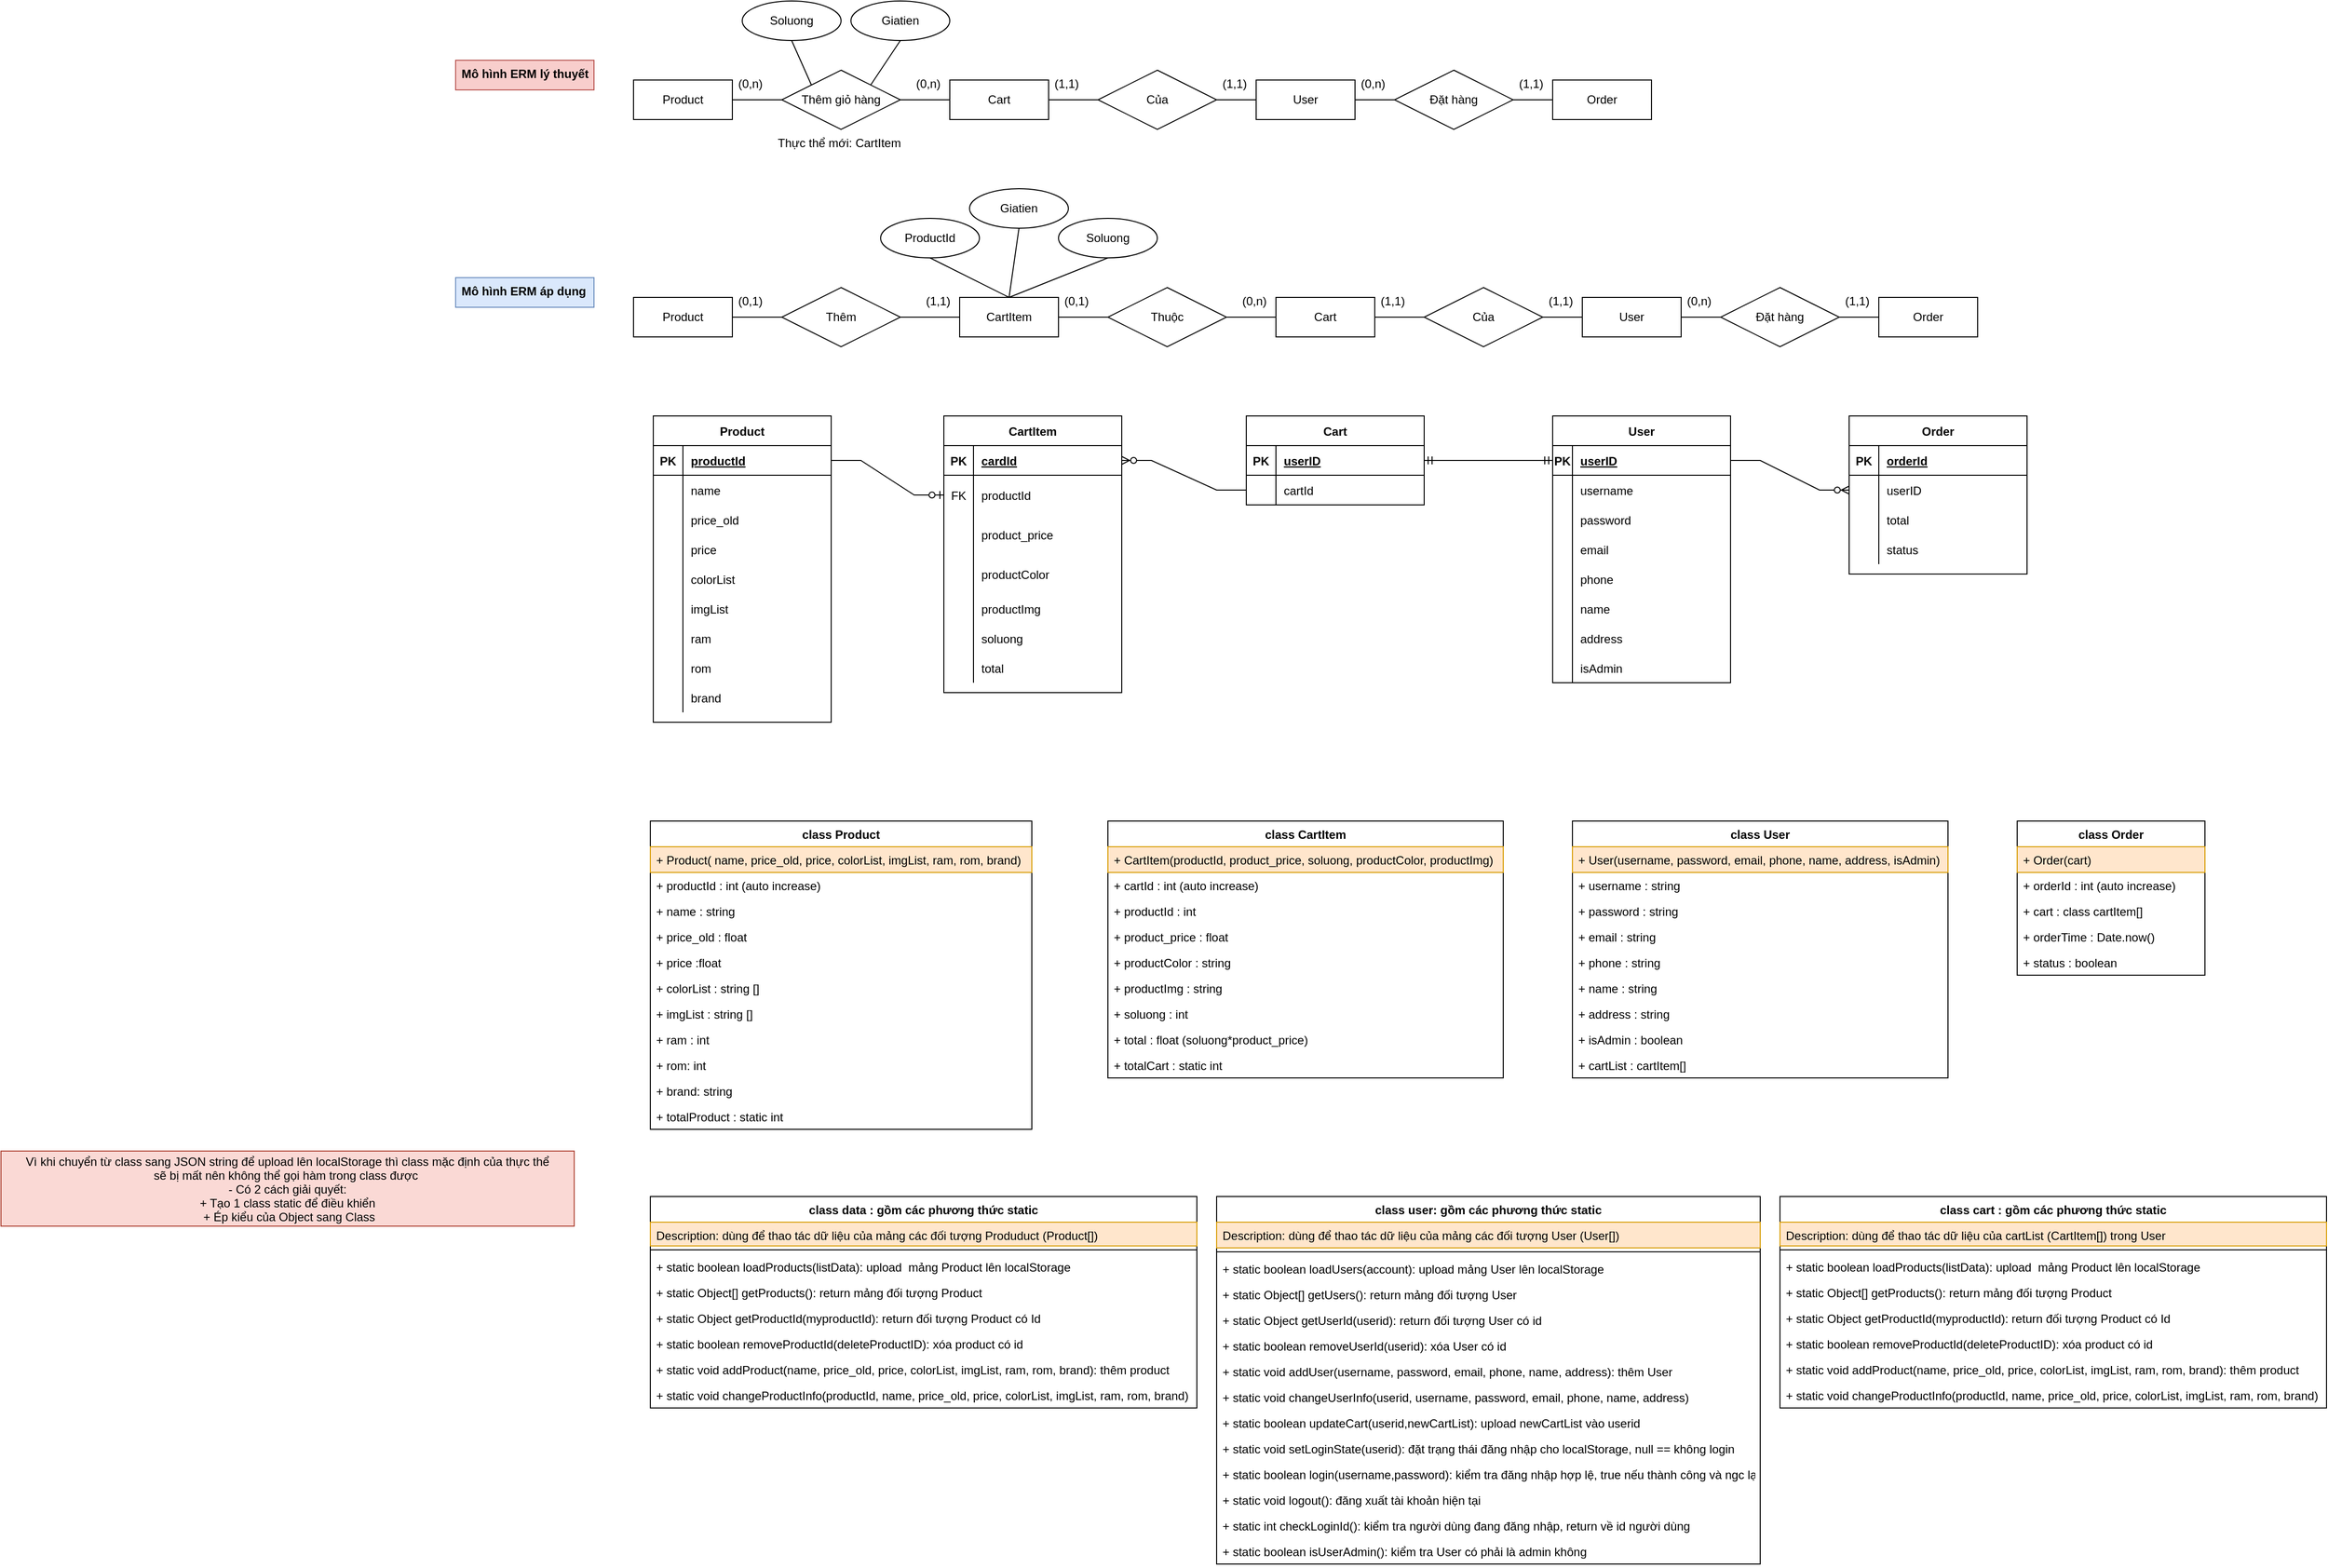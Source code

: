 <mxfile version="15.6.2" type="github">
  <diagram id="d3Fe0zUvUjGQNnASEu34" name="Page-1">
    <mxGraphModel dx="1557" dy="1482" grid="1" gridSize="10" guides="1" tooltips="1" connect="1" arrows="1" fold="1" page="1" pageScale="1" pageWidth="827" pageHeight="1169" math="0" shadow="0">
      <root>
        <mxCell id="0" />
        <mxCell id="1" parent="0" />
        <mxCell id="gFz-W14YJBDqkf8OOEzb-13" value="class Product" style="swimlane;fontStyle=1;childLayout=stackLayout;horizontal=1;startSize=26;horizontalStack=0;resizeParent=1;resizeParentMax=0;resizeLast=0;collapsible=1;marginBottom=0;" parent="1" vertex="1">
          <mxGeometry x="27" y="430" width="386" height="312" as="geometry" />
        </mxCell>
        <mxCell id="gFz-W14YJBDqkf8OOEzb-25" value="+ Product( name, price_old, price, colorList, imgList, ram, rom, brand)" style="text;strokeColor=#d79b00;fillColor=#ffe6cc;align=left;verticalAlign=top;spacingLeft=4;spacingRight=4;overflow=hidden;rotatable=0;points=[[0,0.5],[1,0.5]];portConstraint=eastwest;" parent="gFz-W14YJBDqkf8OOEzb-13" vertex="1">
          <mxGeometry y="26" width="386" height="26" as="geometry" />
        </mxCell>
        <mxCell id="gFz-W14YJBDqkf8OOEzb-14" value="+ productId : int (auto increase)" style="text;strokeColor=none;fillColor=none;align=left;verticalAlign=top;spacingLeft=4;spacingRight=4;overflow=hidden;rotatable=0;points=[[0,0.5],[1,0.5]];portConstraint=eastwest;" parent="gFz-W14YJBDqkf8OOEzb-13" vertex="1">
          <mxGeometry y="52" width="386" height="26" as="geometry" />
        </mxCell>
        <mxCell id="gFz-W14YJBDqkf8OOEzb-15" value="+ name : string" style="text;strokeColor=none;fillColor=none;align=left;verticalAlign=top;spacingLeft=4;spacingRight=4;overflow=hidden;rotatable=0;points=[[0,0.5],[1,0.5]];portConstraint=eastwest;" parent="gFz-W14YJBDqkf8OOEzb-13" vertex="1">
          <mxGeometry y="78" width="386" height="26" as="geometry" />
        </mxCell>
        <mxCell id="gFz-W14YJBDqkf8OOEzb-16" value="+ price_old : float" style="text;strokeColor=none;fillColor=none;align=left;verticalAlign=top;spacingLeft=4;spacingRight=4;overflow=hidden;rotatable=0;points=[[0,0.5],[1,0.5]];portConstraint=eastwest;" parent="gFz-W14YJBDqkf8OOEzb-13" vertex="1">
          <mxGeometry y="104" width="386" height="26" as="geometry" />
        </mxCell>
        <mxCell id="gFz-W14YJBDqkf8OOEzb-26" value="+ price :float" style="text;strokeColor=none;fillColor=none;align=left;verticalAlign=top;spacingLeft=4;spacingRight=4;overflow=hidden;rotatable=0;points=[[0,0.5],[1,0.5]];portConstraint=eastwest;" parent="gFz-W14YJBDqkf8OOEzb-13" vertex="1">
          <mxGeometry y="130" width="386" height="26" as="geometry" />
        </mxCell>
        <mxCell id="gFz-W14YJBDqkf8OOEzb-27" value="+ colorList : string []" style="text;strokeColor=none;fillColor=none;align=left;verticalAlign=top;spacingLeft=4;spacingRight=4;overflow=hidden;rotatable=0;points=[[0,0.5],[1,0.5]];portConstraint=eastwest;" parent="gFz-W14YJBDqkf8OOEzb-13" vertex="1">
          <mxGeometry y="156" width="386" height="26" as="geometry" />
        </mxCell>
        <mxCell id="gFz-W14YJBDqkf8OOEzb-28" value="+ imgList : string []" style="text;strokeColor=none;fillColor=none;align=left;verticalAlign=top;spacingLeft=4;spacingRight=4;overflow=hidden;rotatable=0;points=[[0,0.5],[1,0.5]];portConstraint=eastwest;" parent="gFz-W14YJBDqkf8OOEzb-13" vertex="1">
          <mxGeometry y="182" width="386" height="26" as="geometry" />
        </mxCell>
        <mxCell id="gFz-W14YJBDqkf8OOEzb-29" value="+ ram : int" style="text;strokeColor=none;fillColor=none;align=left;verticalAlign=top;spacingLeft=4;spacingRight=4;overflow=hidden;rotatable=0;points=[[0,0.5],[1,0.5]];portConstraint=eastwest;" parent="gFz-W14YJBDqkf8OOEzb-13" vertex="1">
          <mxGeometry y="208" width="386" height="26" as="geometry" />
        </mxCell>
        <mxCell id="gFz-W14YJBDqkf8OOEzb-30" value="+ rom: int" style="text;strokeColor=none;fillColor=none;align=left;verticalAlign=top;spacingLeft=4;spacingRight=4;overflow=hidden;rotatable=0;points=[[0,0.5],[1,0.5]];portConstraint=eastwest;" parent="gFz-W14YJBDqkf8OOEzb-13" vertex="1">
          <mxGeometry y="234" width="386" height="26" as="geometry" />
        </mxCell>
        <mxCell id="gFz-W14YJBDqkf8OOEzb-31" value="+ brand: string" style="text;strokeColor=none;fillColor=none;align=left;verticalAlign=top;spacingLeft=4;spacingRight=4;overflow=hidden;rotatable=0;points=[[0,0.5],[1,0.5]];portConstraint=eastwest;" parent="gFz-W14YJBDqkf8OOEzb-13" vertex="1">
          <mxGeometry y="260" width="386" height="26" as="geometry" />
        </mxCell>
        <mxCell id="XUgQOG7TutynTwRq5ZLv-3" value="+ totalProduct : static int" style="text;strokeColor=none;fillColor=none;align=left;verticalAlign=top;spacingLeft=4;spacingRight=4;overflow=hidden;rotatable=0;points=[[0,0.5],[1,0.5]];portConstraint=eastwest;" parent="gFz-W14YJBDqkf8OOEzb-13" vertex="1">
          <mxGeometry y="286" width="386" height="26" as="geometry" />
        </mxCell>
        <mxCell id="gFz-W14YJBDqkf8OOEzb-32" value="class CartItem" style="swimlane;fontStyle=1;childLayout=stackLayout;horizontal=1;startSize=26;horizontalStack=0;resizeParent=1;resizeParentMax=0;resizeLast=0;collapsible=1;marginBottom=0;" parent="1" vertex="1">
          <mxGeometry x="490" y="430" width="400" height="260" as="geometry" />
        </mxCell>
        <mxCell id="gFz-W14YJBDqkf8OOEzb-33" value="+ CartItem(productId, product_price, soluong, productColor, productImg)" style="text;strokeColor=#d79b00;fillColor=#ffe6cc;align=left;verticalAlign=top;spacingLeft=4;spacingRight=4;overflow=hidden;rotatable=0;points=[[0,0.5],[1,0.5]];portConstraint=eastwest;" parent="gFz-W14YJBDqkf8OOEzb-32" vertex="1">
          <mxGeometry y="26" width="400" height="26" as="geometry" />
        </mxCell>
        <mxCell id="gFz-W14YJBDqkf8OOEzb-34" value="+ cartId : int (auto increase)" style="text;strokeColor=none;fillColor=none;align=left;verticalAlign=top;spacingLeft=4;spacingRight=4;overflow=hidden;rotatable=0;points=[[0,0.5],[1,0.5]];portConstraint=eastwest;" parent="gFz-W14YJBDqkf8OOEzb-32" vertex="1">
          <mxGeometry y="52" width="400" height="26" as="geometry" />
        </mxCell>
        <mxCell id="gFz-W14YJBDqkf8OOEzb-35" value="+ productId : int" style="text;strokeColor=none;fillColor=none;align=left;verticalAlign=top;spacingLeft=4;spacingRight=4;overflow=hidden;rotatable=0;points=[[0,0.5],[1,0.5]];portConstraint=eastwest;" parent="gFz-W14YJBDqkf8OOEzb-32" vertex="1">
          <mxGeometry y="78" width="400" height="26" as="geometry" />
        </mxCell>
        <mxCell id="XUgQOG7TutynTwRq5ZLv-4" value="+ product_price : float" style="text;strokeColor=none;fillColor=none;align=left;verticalAlign=top;spacingLeft=4;spacingRight=4;overflow=hidden;rotatable=0;points=[[0,0.5],[1,0.5]];portConstraint=eastwest;" parent="gFz-W14YJBDqkf8OOEzb-32" vertex="1">
          <mxGeometry y="104" width="400" height="26" as="geometry" />
        </mxCell>
        <mxCell id="XUgQOG7TutynTwRq5ZLv-8" value="+ productColor : string" style="text;strokeColor=none;fillColor=none;align=left;verticalAlign=top;spacingLeft=4;spacingRight=4;overflow=hidden;rotatable=0;points=[[0,0.5],[1,0.5]];portConstraint=eastwest;" parent="gFz-W14YJBDqkf8OOEzb-32" vertex="1">
          <mxGeometry y="130" width="400" height="26" as="geometry" />
        </mxCell>
        <mxCell id="XUgQOG7TutynTwRq5ZLv-11" value="+ productImg : string" style="text;strokeColor=none;fillColor=none;align=left;verticalAlign=top;spacingLeft=4;spacingRight=4;overflow=hidden;rotatable=0;points=[[0,0.5],[1,0.5]];portConstraint=eastwest;" parent="gFz-W14YJBDqkf8OOEzb-32" vertex="1">
          <mxGeometry y="156" width="400" height="26" as="geometry" />
        </mxCell>
        <mxCell id="XUgQOG7TutynTwRq5ZLv-9" value="+ soluong : int" style="text;strokeColor=none;fillColor=none;align=left;verticalAlign=top;spacingLeft=4;spacingRight=4;overflow=hidden;rotatable=0;points=[[0,0.5],[1,0.5]];portConstraint=eastwest;" parent="gFz-W14YJBDqkf8OOEzb-32" vertex="1">
          <mxGeometry y="182" width="400" height="26" as="geometry" />
        </mxCell>
        <mxCell id="XUgQOG7TutynTwRq5ZLv-10" value="+ total : float (soluong*product_price)" style="text;strokeColor=none;fillColor=none;align=left;verticalAlign=top;spacingLeft=4;spacingRight=4;overflow=hidden;rotatable=0;points=[[0,0.5],[1,0.5]];portConstraint=eastwest;" parent="gFz-W14YJBDqkf8OOEzb-32" vertex="1">
          <mxGeometry y="208" width="400" height="26" as="geometry" />
        </mxCell>
        <mxCell id="XUgQOG7TutynTwRq5ZLv-16" value="+ totalCart : static int" style="text;strokeColor=none;fillColor=none;align=left;verticalAlign=top;spacingLeft=4;spacingRight=4;overflow=hidden;rotatable=0;points=[[0,0.5],[1,0.5]];portConstraint=eastwest;" parent="gFz-W14YJBDqkf8OOEzb-32" vertex="1">
          <mxGeometry y="234" width="400" height="26" as="geometry" />
        </mxCell>
        <mxCell id="gFz-W14YJBDqkf8OOEzb-81" value="" style="group" parent="1" vertex="1" connectable="0">
          <mxGeometry x="10" y="-400" width="1030" height="130" as="geometry" />
        </mxCell>
        <mxCell id="gFz-W14YJBDqkf8OOEzb-53" value="Product" style="whiteSpace=wrap;html=1;align=center;" parent="gFz-W14YJBDqkf8OOEzb-81" vertex="1">
          <mxGeometry y="80" width="100" height="40" as="geometry" />
        </mxCell>
        <mxCell id="gFz-W14YJBDqkf8OOEzb-54" value="Cart" style="whiteSpace=wrap;html=1;align=center;" parent="gFz-W14YJBDqkf8OOEzb-81" vertex="1">
          <mxGeometry x="320" y="80" width="100" height="40" as="geometry" />
        </mxCell>
        <mxCell id="gFz-W14YJBDqkf8OOEzb-55" value="Thêm giỏ hàng" style="shape=rhombus;perimeter=rhombusPerimeter;whiteSpace=wrap;html=1;align=center;" parent="gFz-W14YJBDqkf8OOEzb-81" vertex="1">
          <mxGeometry x="150" y="70" width="120" height="60" as="geometry" />
        </mxCell>
        <mxCell id="gFz-W14YJBDqkf8OOEzb-56" value="" style="endArrow=none;html=1;rounded=0;exitX=1;exitY=0.5;exitDx=0;exitDy=0;entryX=0;entryY=0.5;entryDx=0;entryDy=0;" parent="gFz-W14YJBDqkf8OOEzb-81" source="gFz-W14YJBDqkf8OOEzb-53" target="gFz-W14YJBDqkf8OOEzb-55" edge="1">
          <mxGeometry relative="1" as="geometry">
            <mxPoint x="140" y="250" as="sourcePoint" />
            <mxPoint x="300" y="250" as="targetPoint" />
          </mxGeometry>
        </mxCell>
        <mxCell id="gFz-W14YJBDqkf8OOEzb-57" value="" style="endArrow=none;html=1;rounded=0;exitX=1;exitY=0.5;exitDx=0;exitDy=0;entryX=0;entryY=0.5;entryDx=0;entryDy=0;" parent="gFz-W14YJBDqkf8OOEzb-81" source="gFz-W14YJBDqkf8OOEzb-55" target="gFz-W14YJBDqkf8OOEzb-54" edge="1">
          <mxGeometry relative="1" as="geometry">
            <mxPoint x="140" y="250" as="sourcePoint" />
            <mxPoint x="300" y="250" as="targetPoint" />
          </mxGeometry>
        </mxCell>
        <mxCell id="gFz-W14YJBDqkf8OOEzb-58" value="(0,n)" style="text;strokeColor=none;fillColor=none;spacingLeft=4;spacingRight=4;overflow=hidden;rotatable=0;points=[[0,0.5],[1,0.5]];portConstraint=eastwest;fontSize=12;" parent="gFz-W14YJBDqkf8OOEzb-81" vertex="1">
          <mxGeometry x="100" y="70" width="40" height="30" as="geometry" />
        </mxCell>
        <mxCell id="gFz-W14YJBDqkf8OOEzb-59" value="(0,n)" style="text;strokeColor=none;fillColor=none;spacingLeft=4;spacingRight=4;overflow=hidden;rotatable=0;points=[[0,0.5],[1,0.5]];portConstraint=eastwest;fontSize=12;" parent="gFz-W14YJBDqkf8OOEzb-81" vertex="1">
          <mxGeometry x="280" y="70" width="40" height="30" as="geometry" />
        </mxCell>
        <mxCell id="gFz-W14YJBDqkf8OOEzb-61" value="Soluong" style="ellipse;whiteSpace=wrap;html=1;align=center;" parent="gFz-W14YJBDqkf8OOEzb-81" vertex="1">
          <mxGeometry x="110" width="100" height="40" as="geometry" />
        </mxCell>
        <mxCell id="gFz-W14YJBDqkf8OOEzb-62" value="Giatien" style="ellipse;whiteSpace=wrap;html=1;align=center;" parent="gFz-W14YJBDqkf8OOEzb-81" vertex="1">
          <mxGeometry x="220" width="100" height="40" as="geometry" />
        </mxCell>
        <mxCell id="gFz-W14YJBDqkf8OOEzb-63" value="" style="endArrow=none;html=1;rounded=0;exitX=0.5;exitY=1;exitDx=0;exitDy=0;entryX=0;entryY=0;entryDx=0;entryDy=0;" parent="gFz-W14YJBDqkf8OOEzb-81" source="gFz-W14YJBDqkf8OOEzb-61" target="gFz-W14YJBDqkf8OOEzb-55" edge="1">
          <mxGeometry relative="1" as="geometry">
            <mxPoint x="140" y="50" as="sourcePoint" />
            <mxPoint x="300" y="50" as="targetPoint" />
          </mxGeometry>
        </mxCell>
        <mxCell id="gFz-W14YJBDqkf8OOEzb-64" value="" style="endArrow=none;html=1;rounded=0;entryX=0.5;entryY=1;entryDx=0;entryDy=0;exitX=1;exitY=0;exitDx=0;exitDy=0;" parent="gFz-W14YJBDqkf8OOEzb-81" source="gFz-W14YJBDqkf8OOEzb-55" target="gFz-W14YJBDqkf8OOEzb-62" edge="1">
          <mxGeometry relative="1" as="geometry">
            <mxPoint x="140" y="50" as="sourcePoint" />
            <mxPoint x="300" y="50" as="targetPoint" />
          </mxGeometry>
        </mxCell>
        <mxCell id="gFz-W14YJBDqkf8OOEzb-65" value="User" style="whiteSpace=wrap;html=1;align=center;" parent="gFz-W14YJBDqkf8OOEzb-81" vertex="1">
          <mxGeometry x="630" y="80" width="100" height="40" as="geometry" />
        </mxCell>
        <mxCell id="gFz-W14YJBDqkf8OOEzb-66" value="Của" style="shape=rhombus;perimeter=rhombusPerimeter;whiteSpace=wrap;html=1;align=center;" parent="gFz-W14YJBDqkf8OOEzb-81" vertex="1">
          <mxGeometry x="470" y="70" width="120" height="60" as="geometry" />
        </mxCell>
        <mxCell id="gFz-W14YJBDqkf8OOEzb-67" value="" style="endArrow=none;html=1;rounded=0;exitX=1;exitY=0.5;exitDx=0;exitDy=0;entryX=0;entryY=0.5;entryDx=0;entryDy=0;" parent="gFz-W14YJBDqkf8OOEzb-81" source="gFz-W14YJBDqkf8OOEzb-54" target="gFz-W14YJBDqkf8OOEzb-66" edge="1">
          <mxGeometry relative="1" as="geometry">
            <mxPoint x="140" y="50" as="sourcePoint" />
            <mxPoint x="300" y="50" as="targetPoint" />
          </mxGeometry>
        </mxCell>
        <mxCell id="gFz-W14YJBDqkf8OOEzb-68" value="" style="endArrow=none;html=1;rounded=0;exitX=0;exitY=0.5;exitDx=0;exitDy=0;entryX=1;entryY=0.5;entryDx=0;entryDy=0;" parent="gFz-W14YJBDqkf8OOEzb-81" source="gFz-W14YJBDqkf8OOEzb-65" target="gFz-W14YJBDqkf8OOEzb-66" edge="1">
          <mxGeometry relative="1" as="geometry">
            <mxPoint x="430" y="110" as="sourcePoint" />
            <mxPoint x="480" y="110" as="targetPoint" />
          </mxGeometry>
        </mxCell>
        <mxCell id="gFz-W14YJBDqkf8OOEzb-69" value="(1,1)" style="text;strokeColor=none;fillColor=none;spacingLeft=4;spacingRight=4;overflow=hidden;rotatable=0;points=[[0,0.5],[1,0.5]];portConstraint=eastwest;fontSize=12;" parent="gFz-W14YJBDqkf8OOEzb-81" vertex="1">
          <mxGeometry x="420" y="70" width="40" height="30" as="geometry" />
        </mxCell>
        <mxCell id="gFz-W14YJBDqkf8OOEzb-70" value="(1,1)" style="text;strokeColor=none;fillColor=none;spacingLeft=4;spacingRight=4;overflow=hidden;rotatable=0;points=[[0,0.5],[1,0.5]];portConstraint=eastwest;fontSize=12;" parent="gFz-W14YJBDqkf8OOEzb-81" vertex="1">
          <mxGeometry x="590" y="70" width="40" height="30" as="geometry" />
        </mxCell>
        <mxCell id="gFz-W14YJBDqkf8OOEzb-71" value="Order" style="whiteSpace=wrap;html=1;align=center;" parent="gFz-W14YJBDqkf8OOEzb-81" vertex="1">
          <mxGeometry x="930" y="80" width="100" height="40" as="geometry" />
        </mxCell>
        <mxCell id="gFz-W14YJBDqkf8OOEzb-72" value="Đặt hàng" style="shape=rhombus;perimeter=rhombusPerimeter;whiteSpace=wrap;html=1;align=center;" parent="gFz-W14YJBDqkf8OOEzb-81" vertex="1">
          <mxGeometry x="770" y="70" width="120" height="60" as="geometry" />
        </mxCell>
        <mxCell id="gFz-W14YJBDqkf8OOEzb-73" value="" style="endArrow=none;html=1;rounded=0;exitX=1;exitY=0.5;exitDx=0;exitDy=0;entryX=0;entryY=0.5;entryDx=0;entryDy=0;" parent="gFz-W14YJBDqkf8OOEzb-81" source="gFz-W14YJBDqkf8OOEzb-65" target="gFz-W14YJBDqkf8OOEzb-72" edge="1">
          <mxGeometry relative="1" as="geometry">
            <mxPoint x="510" y="50" as="sourcePoint" />
            <mxPoint x="670" y="50" as="targetPoint" />
          </mxGeometry>
        </mxCell>
        <mxCell id="gFz-W14YJBDqkf8OOEzb-74" value="" style="endArrow=none;html=1;rounded=0;exitX=0;exitY=0.5;exitDx=0;exitDy=0;entryX=1;entryY=0.5;entryDx=0;entryDy=0;" parent="gFz-W14YJBDqkf8OOEzb-81" source="gFz-W14YJBDqkf8OOEzb-71" target="gFz-W14YJBDqkf8OOEzb-72" edge="1">
          <mxGeometry relative="1" as="geometry">
            <mxPoint x="510" y="50" as="sourcePoint" />
            <mxPoint x="670" y="50" as="targetPoint" />
          </mxGeometry>
        </mxCell>
        <mxCell id="gFz-W14YJBDqkf8OOEzb-75" value="(0,n)" style="text;strokeColor=none;fillColor=none;spacingLeft=4;spacingRight=4;overflow=hidden;rotatable=0;points=[[0,0.5],[1,0.5]];portConstraint=eastwest;fontSize=12;" parent="gFz-W14YJBDqkf8OOEzb-81" vertex="1">
          <mxGeometry x="730" y="70" width="40" height="30" as="geometry" />
        </mxCell>
        <mxCell id="gFz-W14YJBDqkf8OOEzb-76" value="(1,1)" style="text;strokeColor=none;fillColor=none;spacingLeft=4;spacingRight=4;overflow=hidden;rotatable=0;points=[[0,0.5],[1,0.5]];portConstraint=eastwest;fontSize=12;" parent="gFz-W14YJBDqkf8OOEzb-81" vertex="1">
          <mxGeometry x="890" y="70" width="40" height="30" as="geometry" />
        </mxCell>
        <mxCell id="gFz-W14YJBDqkf8OOEzb-82" value="Mô hình ERM lý thuyết" style="text;strokeColor=#b85450;fillColor=#f8cecc;spacingLeft=4;spacingRight=4;overflow=hidden;rotatable=0;points=[[0,0.5],[1,0.5]];portConstraint=eastwest;fontSize=12;fontStyle=1" parent="1" vertex="1">
          <mxGeometry x="-170" y="-340" width="140" height="30" as="geometry" />
        </mxCell>
        <mxCell id="gFz-W14YJBDqkf8OOEzb-84" value="" style="group" parent="1" vertex="1" connectable="0">
          <mxGeometry x="340" y="-180" width="1030" height="130" as="geometry" />
        </mxCell>
        <mxCell id="gFz-W14YJBDqkf8OOEzb-85" value="CartItem" style="whiteSpace=wrap;html=1;align=center;" parent="gFz-W14YJBDqkf8OOEzb-84" vertex="1">
          <mxGeometry y="80" width="100" height="40" as="geometry" />
        </mxCell>
        <mxCell id="gFz-W14YJBDqkf8OOEzb-86" value="Cart" style="whiteSpace=wrap;html=1;align=center;" parent="gFz-W14YJBDqkf8OOEzb-84" vertex="1">
          <mxGeometry x="320" y="80" width="100" height="40" as="geometry" />
        </mxCell>
        <mxCell id="gFz-W14YJBDqkf8OOEzb-87" value="Thuộc" style="shape=rhombus;perimeter=rhombusPerimeter;whiteSpace=wrap;html=1;align=center;" parent="gFz-W14YJBDqkf8OOEzb-84" vertex="1">
          <mxGeometry x="150" y="70" width="120" height="60" as="geometry" />
        </mxCell>
        <mxCell id="gFz-W14YJBDqkf8OOEzb-88" value="" style="endArrow=none;html=1;rounded=0;exitX=1;exitY=0.5;exitDx=0;exitDy=0;entryX=0;entryY=0.5;entryDx=0;entryDy=0;" parent="gFz-W14YJBDqkf8OOEzb-84" source="gFz-W14YJBDqkf8OOEzb-85" target="gFz-W14YJBDqkf8OOEzb-87" edge="1">
          <mxGeometry relative="1" as="geometry">
            <mxPoint x="140" y="250" as="sourcePoint" />
            <mxPoint x="300" y="250" as="targetPoint" />
          </mxGeometry>
        </mxCell>
        <mxCell id="gFz-W14YJBDqkf8OOEzb-89" value="" style="endArrow=none;html=1;rounded=0;exitX=1;exitY=0.5;exitDx=0;exitDy=0;entryX=0;entryY=0.5;entryDx=0;entryDy=0;" parent="gFz-W14YJBDqkf8OOEzb-84" source="gFz-W14YJBDqkf8OOEzb-87" target="gFz-W14YJBDqkf8OOEzb-86" edge="1">
          <mxGeometry relative="1" as="geometry">
            <mxPoint x="140" y="250" as="sourcePoint" />
            <mxPoint x="300" y="250" as="targetPoint" />
          </mxGeometry>
        </mxCell>
        <mxCell id="gFz-W14YJBDqkf8OOEzb-90" value="(0,1)" style="text;strokeColor=none;fillColor=none;spacingLeft=4;spacingRight=4;overflow=hidden;rotatable=0;points=[[0,0.5],[1,0.5]];portConstraint=eastwest;fontSize=12;" parent="gFz-W14YJBDqkf8OOEzb-84" vertex="1">
          <mxGeometry x="100" y="70" width="40" height="30" as="geometry" />
        </mxCell>
        <mxCell id="gFz-W14YJBDqkf8OOEzb-91" value="(0,n)" style="text;strokeColor=none;fillColor=none;spacingLeft=4;spacingRight=4;overflow=hidden;rotatable=0;points=[[0,0.5],[1,0.5]];portConstraint=eastwest;fontSize=12;" parent="gFz-W14YJBDqkf8OOEzb-84" vertex="1">
          <mxGeometry x="280" y="70" width="40" height="30" as="geometry" />
        </mxCell>
        <mxCell id="gFz-W14YJBDqkf8OOEzb-96" value="User" style="whiteSpace=wrap;html=1;align=center;" parent="gFz-W14YJBDqkf8OOEzb-84" vertex="1">
          <mxGeometry x="630" y="80" width="100" height="40" as="geometry" />
        </mxCell>
        <mxCell id="gFz-W14YJBDqkf8OOEzb-97" value="Của" style="shape=rhombus;perimeter=rhombusPerimeter;whiteSpace=wrap;html=1;align=center;" parent="gFz-W14YJBDqkf8OOEzb-84" vertex="1">
          <mxGeometry x="470" y="70" width="120" height="60" as="geometry" />
        </mxCell>
        <mxCell id="gFz-W14YJBDqkf8OOEzb-98" value="" style="endArrow=none;html=1;rounded=0;exitX=1;exitY=0.5;exitDx=0;exitDy=0;entryX=0;entryY=0.5;entryDx=0;entryDy=0;" parent="gFz-W14YJBDqkf8OOEzb-84" source="gFz-W14YJBDqkf8OOEzb-86" target="gFz-W14YJBDqkf8OOEzb-97" edge="1">
          <mxGeometry relative="1" as="geometry">
            <mxPoint x="140" y="50" as="sourcePoint" />
            <mxPoint x="300" y="50" as="targetPoint" />
          </mxGeometry>
        </mxCell>
        <mxCell id="gFz-W14YJBDqkf8OOEzb-99" value="" style="endArrow=none;html=1;rounded=0;exitX=0;exitY=0.5;exitDx=0;exitDy=0;entryX=1;entryY=0.5;entryDx=0;entryDy=0;" parent="gFz-W14YJBDqkf8OOEzb-84" source="gFz-W14YJBDqkf8OOEzb-96" target="gFz-W14YJBDqkf8OOEzb-97" edge="1">
          <mxGeometry relative="1" as="geometry">
            <mxPoint x="430" y="110" as="sourcePoint" />
            <mxPoint x="480" y="110" as="targetPoint" />
          </mxGeometry>
        </mxCell>
        <mxCell id="gFz-W14YJBDqkf8OOEzb-100" value="(1,1)" style="text;strokeColor=none;fillColor=none;spacingLeft=4;spacingRight=4;overflow=hidden;rotatable=0;points=[[0,0.5],[1,0.5]];portConstraint=eastwest;fontSize=12;" parent="gFz-W14YJBDqkf8OOEzb-84" vertex="1">
          <mxGeometry x="420" y="70" width="40" height="30" as="geometry" />
        </mxCell>
        <mxCell id="gFz-W14YJBDqkf8OOEzb-101" value="(1,1)" style="text;strokeColor=none;fillColor=none;spacingLeft=4;spacingRight=4;overflow=hidden;rotatable=0;points=[[0,0.5],[1,0.5]];portConstraint=eastwest;fontSize=12;" parent="gFz-W14YJBDqkf8OOEzb-84" vertex="1">
          <mxGeometry x="590" y="70" width="40" height="30" as="geometry" />
        </mxCell>
        <mxCell id="gFz-W14YJBDqkf8OOEzb-102" value="Order" style="whiteSpace=wrap;html=1;align=center;" parent="gFz-W14YJBDqkf8OOEzb-84" vertex="1">
          <mxGeometry x="930" y="80" width="100" height="40" as="geometry" />
        </mxCell>
        <mxCell id="gFz-W14YJBDqkf8OOEzb-103" value="Đặt hàng" style="shape=rhombus;perimeter=rhombusPerimeter;whiteSpace=wrap;html=1;align=center;" parent="gFz-W14YJBDqkf8OOEzb-84" vertex="1">
          <mxGeometry x="770" y="70" width="120" height="60" as="geometry" />
        </mxCell>
        <mxCell id="gFz-W14YJBDqkf8OOEzb-104" value="" style="endArrow=none;html=1;rounded=0;exitX=1;exitY=0.5;exitDx=0;exitDy=0;entryX=0;entryY=0.5;entryDx=0;entryDy=0;" parent="gFz-W14YJBDqkf8OOEzb-84" source="gFz-W14YJBDqkf8OOEzb-96" target="gFz-W14YJBDqkf8OOEzb-103" edge="1">
          <mxGeometry relative="1" as="geometry">
            <mxPoint x="510" y="50" as="sourcePoint" />
            <mxPoint x="670" y="50" as="targetPoint" />
          </mxGeometry>
        </mxCell>
        <mxCell id="gFz-W14YJBDqkf8OOEzb-105" value="" style="endArrow=none;html=1;rounded=0;exitX=0;exitY=0.5;exitDx=0;exitDy=0;entryX=1;entryY=0.5;entryDx=0;entryDy=0;" parent="gFz-W14YJBDqkf8OOEzb-84" source="gFz-W14YJBDqkf8OOEzb-102" target="gFz-W14YJBDqkf8OOEzb-103" edge="1">
          <mxGeometry relative="1" as="geometry">
            <mxPoint x="510" y="50" as="sourcePoint" />
            <mxPoint x="670" y="50" as="targetPoint" />
          </mxGeometry>
        </mxCell>
        <mxCell id="gFz-W14YJBDqkf8OOEzb-106" value="(0,n)" style="text;strokeColor=none;fillColor=none;spacingLeft=4;spacingRight=4;overflow=hidden;rotatable=0;points=[[0,0.5],[1,0.5]];portConstraint=eastwest;fontSize=12;" parent="gFz-W14YJBDqkf8OOEzb-84" vertex="1">
          <mxGeometry x="730" y="70" width="40" height="30" as="geometry" />
        </mxCell>
        <mxCell id="gFz-W14YJBDqkf8OOEzb-107" value="(1,1)" style="text;strokeColor=none;fillColor=none;spacingLeft=4;spacingRight=4;overflow=hidden;rotatable=0;points=[[0,0.5],[1,0.5]];portConstraint=eastwest;fontSize=12;" parent="gFz-W14YJBDqkf8OOEzb-84" vertex="1">
          <mxGeometry x="890" y="70" width="40" height="30" as="geometry" />
        </mxCell>
        <mxCell id="XUgQOG7TutynTwRq5ZLv-2" value="Soluong" style="ellipse;whiteSpace=wrap;html=1;align=center;" parent="gFz-W14YJBDqkf8OOEzb-84" vertex="1">
          <mxGeometry x="100" width="100" height="40" as="geometry" />
        </mxCell>
        <mxCell id="XUgQOG7TutynTwRq5ZLv-1" value="" style="endArrow=none;html=1;rounded=0;entryX=0.5;entryY=0;entryDx=0;entryDy=0;exitX=0.5;exitY=1;exitDx=0;exitDy=0;" parent="gFz-W14YJBDqkf8OOEzb-84" source="XUgQOG7TutynTwRq5ZLv-2" target="gFz-W14YJBDqkf8OOEzb-85" edge="1">
          <mxGeometry relative="1" as="geometry">
            <mxPoint x="140" y="20" as="sourcePoint" />
            <mxPoint x="60" y="90" as="targetPoint" />
          </mxGeometry>
        </mxCell>
        <mxCell id="gFz-W14YJBDqkf8OOEzb-113" value="Thực thể mới: CartItem" style="text;strokeColor=none;fillColor=none;spacingLeft=4;spacingRight=4;overflow=hidden;rotatable=0;points=[[0,0.5],[1,0.5]];portConstraint=eastwest;fontSize=12;" parent="1" vertex="1">
          <mxGeometry x="150" y="-270" width="140" height="30" as="geometry" />
        </mxCell>
        <mxCell id="gFz-W14YJBDqkf8OOEzb-142" value="Product" style="whiteSpace=wrap;html=1;align=center;" parent="1" vertex="1">
          <mxGeometry x="10" y="-100" width="100" height="40" as="geometry" />
        </mxCell>
        <mxCell id="gFz-W14YJBDqkf8OOEzb-143" value="Thêm" style="shape=rhombus;perimeter=rhombusPerimeter;whiteSpace=wrap;html=1;align=center;" parent="1" vertex="1">
          <mxGeometry x="160" y="-110" width="120" height="60" as="geometry" />
        </mxCell>
        <mxCell id="gFz-W14YJBDqkf8OOEzb-144" value="" style="endArrow=none;html=1;rounded=0;exitX=1;exitY=0.5;exitDx=0;exitDy=0;entryX=0;entryY=0.5;entryDx=0;entryDy=0;" parent="1" source="gFz-W14YJBDqkf8OOEzb-142" target="gFz-W14YJBDqkf8OOEzb-143" edge="1">
          <mxGeometry relative="1" as="geometry">
            <mxPoint x="320" y="-60" as="sourcePoint" />
            <mxPoint x="480" y="-60" as="targetPoint" />
          </mxGeometry>
        </mxCell>
        <mxCell id="gFz-W14YJBDqkf8OOEzb-145" value="" style="endArrow=none;html=1;rounded=0;exitX=0;exitY=0.5;exitDx=0;exitDy=0;entryX=1;entryY=0.5;entryDx=0;entryDy=0;" parent="1" source="gFz-W14YJBDqkf8OOEzb-85" target="gFz-W14YJBDqkf8OOEzb-143" edge="1">
          <mxGeometry relative="1" as="geometry">
            <mxPoint x="120" y="-70.0" as="sourcePoint" />
            <mxPoint x="170" y="-70.0" as="targetPoint" />
          </mxGeometry>
        </mxCell>
        <mxCell id="gFz-W14YJBDqkf8OOEzb-150" value="(0,1)" style="text;strokeColor=none;fillColor=none;spacingLeft=4;spacingRight=4;overflow=hidden;rotatable=0;points=[[0,0.5],[1,0.5]];portConstraint=eastwest;fontSize=12;" parent="1" vertex="1">
          <mxGeometry x="110" y="-110" width="40" height="30" as="geometry" />
        </mxCell>
        <mxCell id="gFz-W14YJBDqkf8OOEzb-151" value="(1,1)" style="text;strokeColor=none;fillColor=none;spacingLeft=4;spacingRight=4;overflow=hidden;rotatable=0;points=[[0,0.5],[1,0.5]];portConstraint=eastwest;fontSize=12;" parent="1" vertex="1">
          <mxGeometry x="300" y="-110" width="40" height="30" as="geometry" />
        </mxCell>
        <mxCell id="gFz-W14YJBDqkf8OOEzb-157" value="Product" style="shape=table;startSize=30;container=1;collapsible=1;childLayout=tableLayout;fixedRows=1;rowLines=0;fontStyle=1;align=center;resizeLast=1;" parent="1" vertex="1">
          <mxGeometry x="30" y="20" width="180" height="310" as="geometry" />
        </mxCell>
        <mxCell id="gFz-W14YJBDqkf8OOEzb-158" value="" style="shape=partialRectangle;collapsible=0;dropTarget=0;pointerEvents=0;fillColor=none;top=0;left=0;bottom=1;right=0;points=[[0,0.5],[1,0.5]];portConstraint=eastwest;" parent="gFz-W14YJBDqkf8OOEzb-157" vertex="1">
          <mxGeometry y="30" width="180" height="30" as="geometry" />
        </mxCell>
        <mxCell id="gFz-W14YJBDqkf8OOEzb-159" value="PK" style="shape=partialRectangle;connectable=0;fillColor=none;top=0;left=0;bottom=0;right=0;fontStyle=1;overflow=hidden;" parent="gFz-W14YJBDqkf8OOEzb-158" vertex="1">
          <mxGeometry width="30" height="30" as="geometry">
            <mxRectangle width="30" height="30" as="alternateBounds" />
          </mxGeometry>
        </mxCell>
        <mxCell id="gFz-W14YJBDqkf8OOEzb-160" value="productId" style="shape=partialRectangle;connectable=0;fillColor=none;top=0;left=0;bottom=0;right=0;align=left;spacingLeft=6;fontStyle=5;overflow=hidden;" parent="gFz-W14YJBDqkf8OOEzb-158" vertex="1">
          <mxGeometry x="30" width="150" height="30" as="geometry">
            <mxRectangle width="150" height="30" as="alternateBounds" />
          </mxGeometry>
        </mxCell>
        <mxCell id="gFz-W14YJBDqkf8OOEzb-161" value="" style="shape=partialRectangle;collapsible=0;dropTarget=0;pointerEvents=0;fillColor=none;top=0;left=0;bottom=0;right=0;points=[[0,0.5],[1,0.5]];portConstraint=eastwest;" parent="gFz-W14YJBDqkf8OOEzb-157" vertex="1">
          <mxGeometry y="60" width="180" height="30" as="geometry" />
        </mxCell>
        <mxCell id="gFz-W14YJBDqkf8OOEzb-162" value="" style="shape=partialRectangle;connectable=0;fillColor=none;top=0;left=0;bottom=0;right=0;editable=1;overflow=hidden;" parent="gFz-W14YJBDqkf8OOEzb-161" vertex="1">
          <mxGeometry width="30" height="30" as="geometry">
            <mxRectangle width="30" height="30" as="alternateBounds" />
          </mxGeometry>
        </mxCell>
        <mxCell id="gFz-W14YJBDqkf8OOEzb-163" value="name" style="shape=partialRectangle;connectable=0;fillColor=none;top=0;left=0;bottom=0;right=0;align=left;spacingLeft=6;overflow=hidden;" parent="gFz-W14YJBDqkf8OOEzb-161" vertex="1">
          <mxGeometry x="30" width="150" height="30" as="geometry">
            <mxRectangle width="150" height="30" as="alternateBounds" />
          </mxGeometry>
        </mxCell>
        <mxCell id="gFz-W14YJBDqkf8OOEzb-164" value="" style="shape=partialRectangle;collapsible=0;dropTarget=0;pointerEvents=0;fillColor=none;top=0;left=0;bottom=0;right=0;points=[[0,0.5],[1,0.5]];portConstraint=eastwest;" parent="gFz-W14YJBDqkf8OOEzb-157" vertex="1">
          <mxGeometry y="90" width="180" height="30" as="geometry" />
        </mxCell>
        <mxCell id="gFz-W14YJBDqkf8OOEzb-165" value="" style="shape=partialRectangle;connectable=0;fillColor=none;top=0;left=0;bottom=0;right=0;editable=1;overflow=hidden;" parent="gFz-W14YJBDqkf8OOEzb-164" vertex="1">
          <mxGeometry width="30" height="30" as="geometry">
            <mxRectangle width="30" height="30" as="alternateBounds" />
          </mxGeometry>
        </mxCell>
        <mxCell id="gFz-W14YJBDqkf8OOEzb-166" value="price_old" style="shape=partialRectangle;connectable=0;fillColor=none;top=0;left=0;bottom=0;right=0;align=left;spacingLeft=6;overflow=hidden;" parent="gFz-W14YJBDqkf8OOEzb-164" vertex="1">
          <mxGeometry x="30" width="150" height="30" as="geometry">
            <mxRectangle width="150" height="30" as="alternateBounds" />
          </mxGeometry>
        </mxCell>
        <mxCell id="gFz-W14YJBDqkf8OOEzb-170" value="" style="shape=partialRectangle;collapsible=0;dropTarget=0;pointerEvents=0;fillColor=none;top=0;left=0;bottom=0;right=0;points=[[0,0.5],[1,0.5]];portConstraint=eastwest;" parent="gFz-W14YJBDqkf8OOEzb-157" vertex="1">
          <mxGeometry y="120" width="180" height="30" as="geometry" />
        </mxCell>
        <mxCell id="gFz-W14YJBDqkf8OOEzb-171" value="" style="shape=partialRectangle;connectable=0;fillColor=none;top=0;left=0;bottom=0;right=0;editable=1;overflow=hidden;" parent="gFz-W14YJBDqkf8OOEzb-170" vertex="1">
          <mxGeometry width="30" height="30" as="geometry">
            <mxRectangle width="30" height="30" as="alternateBounds" />
          </mxGeometry>
        </mxCell>
        <mxCell id="gFz-W14YJBDqkf8OOEzb-172" value="price" style="shape=partialRectangle;connectable=0;fillColor=none;top=0;left=0;bottom=0;right=0;align=left;spacingLeft=6;overflow=hidden;" parent="gFz-W14YJBDqkf8OOEzb-170" vertex="1">
          <mxGeometry x="30" width="150" height="30" as="geometry">
            <mxRectangle width="150" height="30" as="alternateBounds" />
          </mxGeometry>
        </mxCell>
        <mxCell id="gFz-W14YJBDqkf8OOEzb-167" value="" style="shape=partialRectangle;collapsible=0;dropTarget=0;pointerEvents=0;fillColor=none;top=0;left=0;bottom=0;right=0;points=[[0,0.5],[1,0.5]];portConstraint=eastwest;" parent="gFz-W14YJBDqkf8OOEzb-157" vertex="1">
          <mxGeometry y="150" width="180" height="30" as="geometry" />
        </mxCell>
        <mxCell id="gFz-W14YJBDqkf8OOEzb-168" value="" style="shape=partialRectangle;connectable=0;fillColor=none;top=0;left=0;bottom=0;right=0;editable=1;overflow=hidden;" parent="gFz-W14YJBDqkf8OOEzb-167" vertex="1">
          <mxGeometry width="30" height="30" as="geometry">
            <mxRectangle width="30" height="30" as="alternateBounds" />
          </mxGeometry>
        </mxCell>
        <mxCell id="gFz-W14YJBDqkf8OOEzb-169" value="colorList" style="shape=partialRectangle;connectable=0;fillColor=none;top=0;left=0;bottom=0;right=0;align=left;spacingLeft=6;overflow=hidden;" parent="gFz-W14YJBDqkf8OOEzb-167" vertex="1">
          <mxGeometry x="30" width="150" height="30" as="geometry">
            <mxRectangle width="150" height="30" as="alternateBounds" />
          </mxGeometry>
        </mxCell>
        <mxCell id="gFz-W14YJBDqkf8OOEzb-173" value="" style="shape=partialRectangle;collapsible=0;dropTarget=0;pointerEvents=0;fillColor=none;top=0;left=0;bottom=0;right=0;points=[[0,0.5],[1,0.5]];portConstraint=eastwest;" parent="gFz-W14YJBDqkf8OOEzb-157" vertex="1">
          <mxGeometry y="180" width="180" height="30" as="geometry" />
        </mxCell>
        <mxCell id="gFz-W14YJBDqkf8OOEzb-174" value="" style="shape=partialRectangle;connectable=0;fillColor=none;top=0;left=0;bottom=0;right=0;editable=1;overflow=hidden;" parent="gFz-W14YJBDqkf8OOEzb-173" vertex="1">
          <mxGeometry width="30" height="30" as="geometry">
            <mxRectangle width="30" height="30" as="alternateBounds" />
          </mxGeometry>
        </mxCell>
        <mxCell id="gFz-W14YJBDqkf8OOEzb-175" value="imgList" style="shape=partialRectangle;connectable=0;fillColor=none;top=0;left=0;bottom=0;right=0;align=left;spacingLeft=6;overflow=hidden;" parent="gFz-W14YJBDqkf8OOEzb-173" vertex="1">
          <mxGeometry x="30" width="150" height="30" as="geometry">
            <mxRectangle width="150" height="30" as="alternateBounds" />
          </mxGeometry>
        </mxCell>
        <mxCell id="gFz-W14YJBDqkf8OOEzb-176" value="" style="shape=partialRectangle;collapsible=0;dropTarget=0;pointerEvents=0;fillColor=none;top=0;left=0;bottom=0;right=0;points=[[0,0.5],[1,0.5]];portConstraint=eastwest;" parent="gFz-W14YJBDqkf8OOEzb-157" vertex="1">
          <mxGeometry y="210" width="180" height="30" as="geometry" />
        </mxCell>
        <mxCell id="gFz-W14YJBDqkf8OOEzb-177" value="" style="shape=partialRectangle;connectable=0;fillColor=none;top=0;left=0;bottom=0;right=0;editable=1;overflow=hidden;" parent="gFz-W14YJBDqkf8OOEzb-176" vertex="1">
          <mxGeometry width="30" height="30" as="geometry">
            <mxRectangle width="30" height="30" as="alternateBounds" />
          </mxGeometry>
        </mxCell>
        <mxCell id="gFz-W14YJBDqkf8OOEzb-178" value="ram" style="shape=partialRectangle;connectable=0;fillColor=none;top=0;left=0;bottom=0;right=0;align=left;spacingLeft=6;overflow=hidden;" parent="gFz-W14YJBDqkf8OOEzb-176" vertex="1">
          <mxGeometry x="30" width="150" height="30" as="geometry">
            <mxRectangle width="150" height="30" as="alternateBounds" />
          </mxGeometry>
        </mxCell>
        <mxCell id="gFz-W14YJBDqkf8OOEzb-179" value="" style="shape=partialRectangle;collapsible=0;dropTarget=0;pointerEvents=0;fillColor=none;top=0;left=0;bottom=0;right=0;points=[[0,0.5],[1,0.5]];portConstraint=eastwest;" parent="gFz-W14YJBDqkf8OOEzb-157" vertex="1">
          <mxGeometry y="240" width="180" height="30" as="geometry" />
        </mxCell>
        <mxCell id="gFz-W14YJBDqkf8OOEzb-180" value="" style="shape=partialRectangle;connectable=0;fillColor=none;top=0;left=0;bottom=0;right=0;editable=1;overflow=hidden;" parent="gFz-W14YJBDqkf8OOEzb-179" vertex="1">
          <mxGeometry width="30" height="30" as="geometry">
            <mxRectangle width="30" height="30" as="alternateBounds" />
          </mxGeometry>
        </mxCell>
        <mxCell id="gFz-W14YJBDqkf8OOEzb-181" value="rom" style="shape=partialRectangle;connectable=0;fillColor=none;top=0;left=0;bottom=0;right=0;align=left;spacingLeft=6;overflow=hidden;" parent="gFz-W14YJBDqkf8OOEzb-179" vertex="1">
          <mxGeometry x="30" width="150" height="30" as="geometry">
            <mxRectangle width="150" height="30" as="alternateBounds" />
          </mxGeometry>
        </mxCell>
        <mxCell id="gFz-W14YJBDqkf8OOEzb-182" value="" style="shape=partialRectangle;collapsible=0;dropTarget=0;pointerEvents=0;fillColor=none;top=0;left=0;bottom=0;right=0;points=[[0,0.5],[1,0.5]];portConstraint=eastwest;" parent="gFz-W14YJBDqkf8OOEzb-157" vertex="1">
          <mxGeometry y="270" width="180" height="30" as="geometry" />
        </mxCell>
        <mxCell id="gFz-W14YJBDqkf8OOEzb-183" value="" style="shape=partialRectangle;connectable=0;fillColor=none;top=0;left=0;bottom=0;right=0;editable=1;overflow=hidden;" parent="gFz-W14YJBDqkf8OOEzb-182" vertex="1">
          <mxGeometry width="30" height="30" as="geometry">
            <mxRectangle width="30" height="30" as="alternateBounds" />
          </mxGeometry>
        </mxCell>
        <mxCell id="gFz-W14YJBDqkf8OOEzb-184" value="brand" style="shape=partialRectangle;connectable=0;fillColor=none;top=0;left=0;bottom=0;right=0;align=left;spacingLeft=6;overflow=hidden;" parent="gFz-W14YJBDqkf8OOEzb-182" vertex="1">
          <mxGeometry x="30" width="150" height="30" as="geometry">
            <mxRectangle width="150" height="30" as="alternateBounds" />
          </mxGeometry>
        </mxCell>
        <mxCell id="gFz-W14YJBDqkf8OOEzb-185" value="Mô hình ERM áp dụng" style="text;strokeColor=#6c8ebf;fillColor=#dae8fc;spacingLeft=4;spacingRight=4;overflow=hidden;rotatable=0;points=[[0,0.5],[1,0.5]];portConstraint=eastwest;fontSize=12;fontStyle=1" parent="1" vertex="1">
          <mxGeometry x="-170" y="-120" width="140" height="30" as="geometry" />
        </mxCell>
        <mxCell id="gFz-W14YJBDqkf8OOEzb-186" value="CartItem" style="shape=table;startSize=30;container=1;collapsible=1;childLayout=tableLayout;fixedRows=1;rowLines=0;fontStyle=1;align=center;resizeLast=1;" parent="1" vertex="1">
          <mxGeometry x="324" y="20" width="180" height="280.0" as="geometry" />
        </mxCell>
        <mxCell id="gFz-W14YJBDqkf8OOEzb-187" value="" style="shape=partialRectangle;collapsible=0;dropTarget=0;pointerEvents=0;fillColor=none;top=0;left=0;bottom=1;right=0;points=[[0,0.5],[1,0.5]];portConstraint=eastwest;" parent="gFz-W14YJBDqkf8OOEzb-186" vertex="1">
          <mxGeometry y="30" width="180" height="30" as="geometry" />
        </mxCell>
        <mxCell id="gFz-W14YJBDqkf8OOEzb-188" value="PK" style="shape=partialRectangle;connectable=0;fillColor=none;top=0;left=0;bottom=0;right=0;fontStyle=1;overflow=hidden;" parent="gFz-W14YJBDqkf8OOEzb-187" vertex="1">
          <mxGeometry width="30" height="30" as="geometry">
            <mxRectangle width="30" height="30" as="alternateBounds" />
          </mxGeometry>
        </mxCell>
        <mxCell id="gFz-W14YJBDqkf8OOEzb-189" value="cardId" style="shape=partialRectangle;connectable=0;fillColor=none;top=0;left=0;bottom=0;right=0;align=left;spacingLeft=6;fontStyle=5;overflow=hidden;" parent="gFz-W14YJBDqkf8OOEzb-187" vertex="1">
          <mxGeometry x="30" width="150" height="30" as="geometry">
            <mxRectangle width="150" height="30" as="alternateBounds" />
          </mxGeometry>
        </mxCell>
        <mxCell id="gFz-W14YJBDqkf8OOEzb-190" value="" style="shape=partialRectangle;collapsible=0;dropTarget=0;pointerEvents=0;fillColor=none;top=0;left=0;bottom=0;right=0;points=[[0,0.5],[1,0.5]];portConstraint=eastwest;" parent="gFz-W14YJBDqkf8OOEzb-186" vertex="1">
          <mxGeometry y="60" width="180" height="40" as="geometry" />
        </mxCell>
        <mxCell id="gFz-W14YJBDqkf8OOEzb-191" value="FK" style="shape=partialRectangle;connectable=0;fillColor=none;top=0;left=0;bottom=0;right=0;editable=1;overflow=hidden;" parent="gFz-W14YJBDqkf8OOEzb-190" vertex="1">
          <mxGeometry width="30" height="40" as="geometry">
            <mxRectangle width="30" height="40" as="alternateBounds" />
          </mxGeometry>
        </mxCell>
        <mxCell id="gFz-W14YJBDqkf8OOEzb-192" value="productId" style="shape=partialRectangle;connectable=0;fillColor=none;top=0;left=0;bottom=0;right=0;align=left;spacingLeft=6;overflow=hidden;" parent="gFz-W14YJBDqkf8OOEzb-190" vertex="1">
          <mxGeometry x="30" width="150" height="40" as="geometry">
            <mxRectangle width="150" height="40" as="alternateBounds" />
          </mxGeometry>
        </mxCell>
        <mxCell id="XUgQOG7TutynTwRq5ZLv-5" value="" style="shape=partialRectangle;collapsible=0;dropTarget=0;pointerEvents=0;fillColor=none;top=0;left=0;bottom=0;right=0;points=[[0,0.5],[1,0.5]];portConstraint=eastwest;" parent="gFz-W14YJBDqkf8OOEzb-186" vertex="1">
          <mxGeometry y="100" width="180" height="40" as="geometry" />
        </mxCell>
        <mxCell id="XUgQOG7TutynTwRq5ZLv-6" value="" style="shape=partialRectangle;connectable=0;fillColor=none;top=0;left=0;bottom=0;right=0;editable=1;overflow=hidden;" parent="XUgQOG7TutynTwRq5ZLv-5" vertex="1">
          <mxGeometry width="30" height="40" as="geometry">
            <mxRectangle width="30" height="40" as="alternateBounds" />
          </mxGeometry>
        </mxCell>
        <mxCell id="XUgQOG7TutynTwRq5ZLv-7" value="product_price" style="shape=partialRectangle;connectable=0;fillColor=none;top=0;left=0;bottom=0;right=0;align=left;spacingLeft=6;overflow=hidden;" parent="XUgQOG7TutynTwRq5ZLv-5" vertex="1">
          <mxGeometry x="30" width="150" height="40" as="geometry">
            <mxRectangle width="150" height="40" as="alternateBounds" />
          </mxGeometry>
        </mxCell>
        <mxCell id="gFz-W14YJBDqkf8OOEzb-199" value="" style="shape=partialRectangle;collapsible=0;dropTarget=0;pointerEvents=0;fillColor=none;top=0;left=0;bottom=0;right=0;points=[[0,0.5],[1,0.5]];portConstraint=eastwest;" parent="gFz-W14YJBDqkf8OOEzb-186" vertex="1">
          <mxGeometry y="140" width="180" height="40" as="geometry" />
        </mxCell>
        <mxCell id="gFz-W14YJBDqkf8OOEzb-200" value="" style="shape=partialRectangle;connectable=0;fillColor=none;top=0;left=0;bottom=0;right=0;editable=1;overflow=hidden;" parent="gFz-W14YJBDqkf8OOEzb-199" vertex="1">
          <mxGeometry width="30" height="40" as="geometry">
            <mxRectangle width="30" height="40" as="alternateBounds" />
          </mxGeometry>
        </mxCell>
        <mxCell id="gFz-W14YJBDqkf8OOEzb-201" value="productColor" style="shape=partialRectangle;connectable=0;fillColor=none;top=0;left=0;bottom=0;right=0;align=left;spacingLeft=6;overflow=hidden;" parent="gFz-W14YJBDqkf8OOEzb-199" vertex="1">
          <mxGeometry x="30" width="150" height="40" as="geometry">
            <mxRectangle width="150" height="40" as="alternateBounds" />
          </mxGeometry>
        </mxCell>
        <mxCell id="gFz-W14YJBDqkf8OOEzb-202" value="" style="shape=partialRectangle;collapsible=0;dropTarget=0;pointerEvents=0;fillColor=none;top=0;left=0;bottom=0;right=0;points=[[0,0.5],[1,0.5]];portConstraint=eastwest;" parent="gFz-W14YJBDqkf8OOEzb-186" vertex="1">
          <mxGeometry y="180" width="180" height="30" as="geometry" />
        </mxCell>
        <mxCell id="gFz-W14YJBDqkf8OOEzb-203" value="" style="shape=partialRectangle;connectable=0;fillColor=none;top=0;left=0;bottom=0;right=0;editable=1;overflow=hidden;" parent="gFz-W14YJBDqkf8OOEzb-202" vertex="1">
          <mxGeometry width="30" height="30" as="geometry">
            <mxRectangle width="30" height="30" as="alternateBounds" />
          </mxGeometry>
        </mxCell>
        <mxCell id="gFz-W14YJBDqkf8OOEzb-204" value="productImg" style="shape=partialRectangle;connectable=0;fillColor=none;top=0;left=0;bottom=0;right=0;align=left;spacingLeft=6;overflow=hidden;" parent="gFz-W14YJBDqkf8OOEzb-202" vertex="1">
          <mxGeometry x="30" width="150" height="30" as="geometry">
            <mxRectangle width="150" height="30" as="alternateBounds" />
          </mxGeometry>
        </mxCell>
        <mxCell id="gFz-W14YJBDqkf8OOEzb-217" value="" style="shape=partialRectangle;collapsible=0;dropTarget=0;pointerEvents=0;fillColor=none;top=0;left=0;bottom=0;right=0;points=[[0,0.5],[1,0.5]];portConstraint=eastwest;" parent="gFz-W14YJBDqkf8OOEzb-186" vertex="1">
          <mxGeometry y="210" width="180" height="30" as="geometry" />
        </mxCell>
        <mxCell id="gFz-W14YJBDqkf8OOEzb-218" value="" style="shape=partialRectangle;connectable=0;fillColor=none;top=0;left=0;bottom=0;right=0;editable=1;overflow=hidden;" parent="gFz-W14YJBDqkf8OOEzb-217" vertex="1">
          <mxGeometry width="30" height="30" as="geometry">
            <mxRectangle width="30" height="30" as="alternateBounds" />
          </mxGeometry>
        </mxCell>
        <mxCell id="gFz-W14YJBDqkf8OOEzb-219" value="soluong" style="shape=partialRectangle;connectable=0;fillColor=none;top=0;left=0;bottom=0;right=0;align=left;spacingLeft=6;overflow=hidden;" parent="gFz-W14YJBDqkf8OOEzb-217" vertex="1">
          <mxGeometry x="30" width="150" height="30" as="geometry">
            <mxRectangle width="150" height="30" as="alternateBounds" />
          </mxGeometry>
        </mxCell>
        <mxCell id="gFz-W14YJBDqkf8OOEzb-205" value="" style="shape=partialRectangle;collapsible=0;dropTarget=0;pointerEvents=0;fillColor=none;top=0;left=0;bottom=0;right=0;points=[[0,0.5],[1,0.5]];portConstraint=eastwest;" parent="gFz-W14YJBDqkf8OOEzb-186" vertex="1">
          <mxGeometry y="240" width="180" height="30" as="geometry" />
        </mxCell>
        <mxCell id="gFz-W14YJBDqkf8OOEzb-206" value="" style="shape=partialRectangle;connectable=0;fillColor=none;top=0;left=0;bottom=0;right=0;editable=1;overflow=hidden;" parent="gFz-W14YJBDqkf8OOEzb-205" vertex="1">
          <mxGeometry width="30" height="30" as="geometry">
            <mxRectangle width="30" height="30" as="alternateBounds" />
          </mxGeometry>
        </mxCell>
        <mxCell id="gFz-W14YJBDqkf8OOEzb-207" value="total" style="shape=partialRectangle;connectable=0;fillColor=none;top=0;left=0;bottom=0;right=0;align=left;spacingLeft=6;overflow=hidden;" parent="gFz-W14YJBDqkf8OOEzb-205" vertex="1">
          <mxGeometry x="30" width="150" height="30" as="geometry">
            <mxRectangle width="150" height="30" as="alternateBounds" />
          </mxGeometry>
        </mxCell>
        <mxCell id="gFz-W14YJBDqkf8OOEzb-222" value="Cart" style="shape=table;startSize=30;container=1;collapsible=1;childLayout=tableLayout;fixedRows=1;rowLines=0;fontStyle=1;align=center;resizeLast=1;" parent="1" vertex="1">
          <mxGeometry x="630" y="20" width="180" height="90" as="geometry" />
        </mxCell>
        <mxCell id="gFz-W14YJBDqkf8OOEzb-223" value="" style="shape=partialRectangle;collapsible=0;dropTarget=0;pointerEvents=0;fillColor=none;top=0;left=0;bottom=1;right=0;points=[[0,0.5],[1,0.5]];portConstraint=eastwest;" parent="gFz-W14YJBDqkf8OOEzb-222" vertex="1">
          <mxGeometry y="30" width="180" height="30" as="geometry" />
        </mxCell>
        <mxCell id="gFz-W14YJBDqkf8OOEzb-224" value="PK" style="shape=partialRectangle;connectable=0;fillColor=none;top=0;left=0;bottom=0;right=0;fontStyle=1;overflow=hidden;" parent="gFz-W14YJBDqkf8OOEzb-223" vertex="1">
          <mxGeometry width="30" height="30" as="geometry">
            <mxRectangle width="30" height="30" as="alternateBounds" />
          </mxGeometry>
        </mxCell>
        <mxCell id="gFz-W14YJBDqkf8OOEzb-225" value="userID" style="shape=partialRectangle;connectable=0;fillColor=none;top=0;left=0;bottom=0;right=0;align=left;spacingLeft=6;fontStyle=5;overflow=hidden;" parent="gFz-W14YJBDqkf8OOEzb-223" vertex="1">
          <mxGeometry x="30" width="150" height="30" as="geometry">
            <mxRectangle width="150" height="30" as="alternateBounds" />
          </mxGeometry>
        </mxCell>
        <mxCell id="gFz-W14YJBDqkf8OOEzb-226" value="" style="shape=partialRectangle;collapsible=0;dropTarget=0;pointerEvents=0;fillColor=none;top=0;left=0;bottom=0;right=0;points=[[0,0.5],[1,0.5]];portConstraint=eastwest;" parent="gFz-W14YJBDqkf8OOEzb-222" vertex="1">
          <mxGeometry y="60" width="180" height="30" as="geometry" />
        </mxCell>
        <mxCell id="gFz-W14YJBDqkf8OOEzb-227" value="" style="shape=partialRectangle;connectable=0;fillColor=none;top=0;left=0;bottom=0;right=0;editable=1;overflow=hidden;" parent="gFz-W14YJBDqkf8OOEzb-226" vertex="1">
          <mxGeometry width="30" height="30" as="geometry">
            <mxRectangle width="30" height="30" as="alternateBounds" />
          </mxGeometry>
        </mxCell>
        <mxCell id="gFz-W14YJBDqkf8OOEzb-228" value="cartId" style="shape=partialRectangle;connectable=0;fillColor=none;top=0;left=0;bottom=0;right=0;align=left;spacingLeft=6;overflow=hidden;" parent="gFz-W14YJBDqkf8OOEzb-226" vertex="1">
          <mxGeometry x="30" width="150" height="30" as="geometry">
            <mxRectangle width="150" height="30" as="alternateBounds" />
          </mxGeometry>
        </mxCell>
        <mxCell id="gFz-W14YJBDqkf8OOEzb-237" value="" style="edgeStyle=entityRelationEdgeStyle;fontSize=12;html=1;endArrow=ERzeroToMany;endFill=1;rounded=0;exitX=0;exitY=0.5;exitDx=0;exitDy=0;entryX=1;entryY=0.5;entryDx=0;entryDy=0;" parent="1" source="gFz-W14YJBDqkf8OOEzb-226" target="gFz-W14YJBDqkf8OOEzb-187" edge="1">
          <mxGeometry width="100" height="100" relative="1" as="geometry">
            <mxPoint x="560" y="20" as="sourcePoint" />
            <mxPoint x="660" y="-80" as="targetPoint" />
          </mxGeometry>
        </mxCell>
        <mxCell id="gFz-W14YJBDqkf8OOEzb-238" value="User" style="shape=table;startSize=30;container=1;collapsible=1;childLayout=tableLayout;fixedRows=1;rowLines=0;fontStyle=1;align=center;resizeLast=1;" parent="1" vertex="1">
          <mxGeometry x="940" y="20" width="180" height="270" as="geometry" />
        </mxCell>
        <mxCell id="gFz-W14YJBDqkf8OOEzb-239" value="" style="shape=partialRectangle;collapsible=0;dropTarget=0;pointerEvents=0;fillColor=none;top=0;left=0;bottom=1;right=0;points=[[0,0.5],[1,0.5]];portConstraint=eastwest;" parent="gFz-W14YJBDqkf8OOEzb-238" vertex="1">
          <mxGeometry y="30" width="180" height="30" as="geometry" />
        </mxCell>
        <mxCell id="gFz-W14YJBDqkf8OOEzb-240" value="PK" style="shape=partialRectangle;connectable=0;fillColor=none;top=0;left=0;bottom=0;right=0;fontStyle=1;overflow=hidden;" parent="gFz-W14YJBDqkf8OOEzb-239" vertex="1">
          <mxGeometry width="20" height="30" as="geometry">
            <mxRectangle width="20" height="30" as="alternateBounds" />
          </mxGeometry>
        </mxCell>
        <mxCell id="gFz-W14YJBDqkf8OOEzb-241" value="userID" style="shape=partialRectangle;connectable=0;fillColor=none;top=0;left=0;bottom=0;right=0;align=left;spacingLeft=6;fontStyle=5;overflow=hidden;" parent="gFz-W14YJBDqkf8OOEzb-239" vertex="1">
          <mxGeometry x="20" width="160" height="30" as="geometry">
            <mxRectangle width="160" height="30" as="alternateBounds" />
          </mxGeometry>
        </mxCell>
        <mxCell id="gFz-W14YJBDqkf8OOEzb-242" value="" style="shape=partialRectangle;collapsible=0;dropTarget=0;pointerEvents=0;fillColor=none;top=0;left=0;bottom=0;right=0;points=[[0,0.5],[1,0.5]];portConstraint=eastwest;" parent="gFz-W14YJBDqkf8OOEzb-238" vertex="1">
          <mxGeometry y="60" width="180" height="30" as="geometry" />
        </mxCell>
        <mxCell id="gFz-W14YJBDqkf8OOEzb-243" value="" style="shape=partialRectangle;connectable=0;fillColor=none;top=0;left=0;bottom=0;right=0;editable=1;overflow=hidden;" parent="gFz-W14YJBDqkf8OOEzb-242" vertex="1">
          <mxGeometry width="20" height="30" as="geometry">
            <mxRectangle width="20" height="30" as="alternateBounds" />
          </mxGeometry>
        </mxCell>
        <mxCell id="gFz-W14YJBDqkf8OOEzb-244" value="username" style="shape=partialRectangle;connectable=0;fillColor=none;top=0;left=0;bottom=0;right=0;align=left;spacingLeft=6;overflow=hidden;" parent="gFz-W14YJBDqkf8OOEzb-242" vertex="1">
          <mxGeometry x="20" width="160" height="30" as="geometry">
            <mxRectangle width="160" height="30" as="alternateBounds" />
          </mxGeometry>
        </mxCell>
        <mxCell id="gFz-W14YJBDqkf8OOEzb-245" value="" style="shape=partialRectangle;collapsible=0;dropTarget=0;pointerEvents=0;fillColor=none;top=0;left=0;bottom=0;right=0;points=[[0,0.5],[1,0.5]];portConstraint=eastwest;" parent="gFz-W14YJBDqkf8OOEzb-238" vertex="1">
          <mxGeometry y="90" width="180" height="30" as="geometry" />
        </mxCell>
        <mxCell id="gFz-W14YJBDqkf8OOEzb-246" value="" style="shape=partialRectangle;connectable=0;fillColor=none;top=0;left=0;bottom=0;right=0;editable=1;overflow=hidden;" parent="gFz-W14YJBDqkf8OOEzb-245" vertex="1">
          <mxGeometry width="20" height="30" as="geometry">
            <mxRectangle width="20" height="30" as="alternateBounds" />
          </mxGeometry>
        </mxCell>
        <mxCell id="gFz-W14YJBDqkf8OOEzb-247" value="password" style="shape=partialRectangle;connectable=0;fillColor=none;top=0;left=0;bottom=0;right=0;align=left;spacingLeft=6;overflow=hidden;" parent="gFz-W14YJBDqkf8OOEzb-245" vertex="1">
          <mxGeometry x="20" width="160" height="30" as="geometry">
            <mxRectangle width="160" height="30" as="alternateBounds" />
          </mxGeometry>
        </mxCell>
        <mxCell id="gFz-W14YJBDqkf8OOEzb-248" value="" style="shape=partialRectangle;collapsible=0;dropTarget=0;pointerEvents=0;fillColor=none;top=0;left=0;bottom=0;right=0;points=[[0,0.5],[1,0.5]];portConstraint=eastwest;" parent="gFz-W14YJBDqkf8OOEzb-238" vertex="1">
          <mxGeometry y="120" width="180" height="30" as="geometry" />
        </mxCell>
        <mxCell id="gFz-W14YJBDqkf8OOEzb-249" value="" style="shape=partialRectangle;connectable=0;fillColor=none;top=0;left=0;bottom=0;right=0;editable=1;overflow=hidden;" parent="gFz-W14YJBDqkf8OOEzb-248" vertex="1">
          <mxGeometry width="20" height="30" as="geometry">
            <mxRectangle width="20" height="30" as="alternateBounds" />
          </mxGeometry>
        </mxCell>
        <mxCell id="gFz-W14YJBDqkf8OOEzb-250" value="email" style="shape=partialRectangle;connectable=0;fillColor=none;top=0;left=0;bottom=0;right=0;align=left;spacingLeft=6;overflow=hidden;" parent="gFz-W14YJBDqkf8OOEzb-248" vertex="1">
          <mxGeometry x="20" width="160" height="30" as="geometry">
            <mxRectangle width="160" height="30" as="alternateBounds" />
          </mxGeometry>
        </mxCell>
        <mxCell id="gFz-W14YJBDqkf8OOEzb-251" value="" style="shape=partialRectangle;collapsible=0;dropTarget=0;pointerEvents=0;fillColor=none;top=0;left=0;bottom=0;right=0;points=[[0,0.5],[1,0.5]];portConstraint=eastwest;" parent="gFz-W14YJBDqkf8OOEzb-238" vertex="1">
          <mxGeometry y="150" width="180" height="30" as="geometry" />
        </mxCell>
        <mxCell id="gFz-W14YJBDqkf8OOEzb-252" value="" style="shape=partialRectangle;connectable=0;fillColor=none;top=0;left=0;bottom=0;right=0;editable=1;overflow=hidden;" parent="gFz-W14YJBDqkf8OOEzb-251" vertex="1">
          <mxGeometry width="20" height="30" as="geometry">
            <mxRectangle width="20" height="30" as="alternateBounds" />
          </mxGeometry>
        </mxCell>
        <mxCell id="gFz-W14YJBDqkf8OOEzb-253" value="phone" style="shape=partialRectangle;connectable=0;fillColor=none;top=0;left=0;bottom=0;right=0;align=left;spacingLeft=6;overflow=hidden;" parent="gFz-W14YJBDqkf8OOEzb-251" vertex="1">
          <mxGeometry x="20" width="160" height="30" as="geometry">
            <mxRectangle width="160" height="30" as="alternateBounds" />
          </mxGeometry>
        </mxCell>
        <mxCell id="gFz-W14YJBDqkf8OOEzb-254" value="" style="shape=partialRectangle;collapsible=0;dropTarget=0;pointerEvents=0;fillColor=none;top=0;left=0;bottom=0;right=0;points=[[0,0.5],[1,0.5]];portConstraint=eastwest;" parent="gFz-W14YJBDqkf8OOEzb-238" vertex="1">
          <mxGeometry y="180" width="180" height="30" as="geometry" />
        </mxCell>
        <mxCell id="gFz-W14YJBDqkf8OOEzb-255" value="" style="shape=partialRectangle;connectable=0;fillColor=none;top=0;left=0;bottom=0;right=0;editable=1;overflow=hidden;" parent="gFz-W14YJBDqkf8OOEzb-254" vertex="1">
          <mxGeometry width="20" height="30" as="geometry">
            <mxRectangle width="20" height="30" as="alternateBounds" />
          </mxGeometry>
        </mxCell>
        <mxCell id="gFz-W14YJBDqkf8OOEzb-256" value="name" style="shape=partialRectangle;connectable=0;fillColor=none;top=0;left=0;bottom=0;right=0;align=left;spacingLeft=6;overflow=hidden;" parent="gFz-W14YJBDqkf8OOEzb-254" vertex="1">
          <mxGeometry x="20" width="160" height="30" as="geometry">
            <mxRectangle width="160" height="30" as="alternateBounds" />
          </mxGeometry>
        </mxCell>
        <mxCell id="gFz-W14YJBDqkf8OOEzb-257" value="" style="shape=partialRectangle;collapsible=0;dropTarget=0;pointerEvents=0;fillColor=none;top=0;left=0;bottom=0;right=0;points=[[0,0.5],[1,0.5]];portConstraint=eastwest;" parent="gFz-W14YJBDqkf8OOEzb-238" vertex="1">
          <mxGeometry y="210" width="180" height="30" as="geometry" />
        </mxCell>
        <mxCell id="gFz-W14YJBDqkf8OOEzb-258" value="" style="shape=partialRectangle;connectable=0;fillColor=none;top=0;left=0;bottom=0;right=0;editable=1;overflow=hidden;" parent="gFz-W14YJBDqkf8OOEzb-257" vertex="1">
          <mxGeometry width="20" height="30" as="geometry">
            <mxRectangle width="20" height="30" as="alternateBounds" />
          </mxGeometry>
        </mxCell>
        <mxCell id="gFz-W14YJBDqkf8OOEzb-259" value="address" style="shape=partialRectangle;connectable=0;fillColor=none;top=0;left=0;bottom=0;right=0;align=left;spacingLeft=6;overflow=hidden;" parent="gFz-W14YJBDqkf8OOEzb-257" vertex="1">
          <mxGeometry x="20" width="160" height="30" as="geometry">
            <mxRectangle width="160" height="30" as="alternateBounds" />
          </mxGeometry>
        </mxCell>
        <mxCell id="gFz-W14YJBDqkf8OOEzb-260" value="" style="shape=partialRectangle;collapsible=0;dropTarget=0;pointerEvents=0;fillColor=none;top=0;left=0;bottom=0;right=0;points=[[0,0.5],[1,0.5]];portConstraint=eastwest;" parent="gFz-W14YJBDqkf8OOEzb-238" vertex="1">
          <mxGeometry y="240" width="180" height="30" as="geometry" />
        </mxCell>
        <mxCell id="gFz-W14YJBDqkf8OOEzb-261" value="" style="shape=partialRectangle;connectable=0;fillColor=none;top=0;left=0;bottom=0;right=0;editable=1;overflow=hidden;" parent="gFz-W14YJBDqkf8OOEzb-260" vertex="1">
          <mxGeometry width="20" height="30" as="geometry">
            <mxRectangle width="20" height="30" as="alternateBounds" />
          </mxGeometry>
        </mxCell>
        <mxCell id="gFz-W14YJBDqkf8OOEzb-262" value="isAdmin" style="shape=partialRectangle;connectable=0;fillColor=none;top=0;left=0;bottom=0;right=0;align=left;spacingLeft=6;overflow=hidden;" parent="gFz-W14YJBDqkf8OOEzb-260" vertex="1">
          <mxGeometry x="20" width="160" height="30" as="geometry">
            <mxRectangle width="160" height="30" as="alternateBounds" />
          </mxGeometry>
        </mxCell>
        <mxCell id="gFz-W14YJBDqkf8OOEzb-263" value="" style="edgeStyle=entityRelationEdgeStyle;fontSize=12;html=1;endArrow=ERmandOne;startArrow=ERmandOne;rounded=0;exitX=1;exitY=0.5;exitDx=0;exitDy=0;entryX=0;entryY=0.5;entryDx=0;entryDy=0;" parent="1" source="gFz-W14YJBDqkf8OOEzb-223" target="gFz-W14YJBDqkf8OOEzb-239" edge="1">
          <mxGeometry width="100" height="100" relative="1" as="geometry">
            <mxPoint x="560" y="20" as="sourcePoint" />
            <mxPoint x="660" y="-80" as="targetPoint" />
          </mxGeometry>
        </mxCell>
        <mxCell id="gFz-W14YJBDqkf8OOEzb-264" value="Order" style="shape=table;startSize=30;container=1;collapsible=1;childLayout=tableLayout;fixedRows=1;rowLines=0;fontStyle=1;align=center;resizeLast=1;" parent="1" vertex="1">
          <mxGeometry x="1240" y="20" width="180" height="160" as="geometry" />
        </mxCell>
        <mxCell id="gFz-W14YJBDqkf8OOEzb-265" value="" style="shape=partialRectangle;collapsible=0;dropTarget=0;pointerEvents=0;fillColor=none;top=0;left=0;bottom=1;right=0;points=[[0,0.5],[1,0.5]];portConstraint=eastwest;" parent="gFz-W14YJBDqkf8OOEzb-264" vertex="1">
          <mxGeometry y="30" width="180" height="30" as="geometry" />
        </mxCell>
        <mxCell id="gFz-W14YJBDqkf8OOEzb-266" value="PK" style="shape=partialRectangle;connectable=0;fillColor=none;top=0;left=0;bottom=0;right=0;fontStyle=1;overflow=hidden;" parent="gFz-W14YJBDqkf8OOEzb-265" vertex="1">
          <mxGeometry width="30" height="30" as="geometry">
            <mxRectangle width="30" height="30" as="alternateBounds" />
          </mxGeometry>
        </mxCell>
        <mxCell id="gFz-W14YJBDqkf8OOEzb-267" value="orderId" style="shape=partialRectangle;connectable=0;fillColor=none;top=0;left=0;bottom=0;right=0;align=left;spacingLeft=6;fontStyle=5;overflow=hidden;" parent="gFz-W14YJBDqkf8OOEzb-265" vertex="1">
          <mxGeometry x="30" width="150" height="30" as="geometry">
            <mxRectangle width="150" height="30" as="alternateBounds" />
          </mxGeometry>
        </mxCell>
        <mxCell id="gFz-W14YJBDqkf8OOEzb-268" value="" style="shape=partialRectangle;collapsible=0;dropTarget=0;pointerEvents=0;fillColor=none;top=0;left=0;bottom=0;right=0;points=[[0,0.5],[1,0.5]];portConstraint=eastwest;" parent="gFz-W14YJBDqkf8OOEzb-264" vertex="1">
          <mxGeometry y="60" width="180" height="30" as="geometry" />
        </mxCell>
        <mxCell id="gFz-W14YJBDqkf8OOEzb-269" value="" style="shape=partialRectangle;connectable=0;fillColor=none;top=0;left=0;bottom=0;right=0;editable=1;overflow=hidden;" parent="gFz-W14YJBDqkf8OOEzb-268" vertex="1">
          <mxGeometry width="30" height="30" as="geometry">
            <mxRectangle width="30" height="30" as="alternateBounds" />
          </mxGeometry>
        </mxCell>
        <mxCell id="gFz-W14YJBDqkf8OOEzb-270" value="userID" style="shape=partialRectangle;connectable=0;fillColor=none;top=0;left=0;bottom=0;right=0;align=left;spacingLeft=6;overflow=hidden;" parent="gFz-W14YJBDqkf8OOEzb-268" vertex="1">
          <mxGeometry x="30" width="150" height="30" as="geometry">
            <mxRectangle width="150" height="30" as="alternateBounds" />
          </mxGeometry>
        </mxCell>
        <mxCell id="gFz-W14YJBDqkf8OOEzb-271" value="" style="shape=partialRectangle;collapsible=0;dropTarget=0;pointerEvents=0;fillColor=none;top=0;left=0;bottom=0;right=0;points=[[0,0.5],[1,0.5]];portConstraint=eastwest;" parent="gFz-W14YJBDqkf8OOEzb-264" vertex="1">
          <mxGeometry y="90" width="180" height="30" as="geometry" />
        </mxCell>
        <mxCell id="gFz-W14YJBDqkf8OOEzb-272" value="" style="shape=partialRectangle;connectable=0;fillColor=none;top=0;left=0;bottom=0;right=0;editable=1;overflow=hidden;" parent="gFz-W14YJBDqkf8OOEzb-271" vertex="1">
          <mxGeometry width="30" height="30" as="geometry">
            <mxRectangle width="30" height="30" as="alternateBounds" />
          </mxGeometry>
        </mxCell>
        <mxCell id="gFz-W14YJBDqkf8OOEzb-273" value="total" style="shape=partialRectangle;connectable=0;fillColor=none;top=0;left=0;bottom=0;right=0;align=left;spacingLeft=6;overflow=hidden;" parent="gFz-W14YJBDqkf8OOEzb-271" vertex="1">
          <mxGeometry x="30" width="150" height="30" as="geometry">
            <mxRectangle width="150" height="30" as="alternateBounds" />
          </mxGeometry>
        </mxCell>
        <mxCell id="gFz-W14YJBDqkf8OOEzb-274" value="" style="shape=partialRectangle;collapsible=0;dropTarget=0;pointerEvents=0;fillColor=none;top=0;left=0;bottom=0;right=0;points=[[0,0.5],[1,0.5]];portConstraint=eastwest;" parent="gFz-W14YJBDqkf8OOEzb-264" vertex="1">
          <mxGeometry y="120" width="180" height="30" as="geometry" />
        </mxCell>
        <mxCell id="gFz-W14YJBDqkf8OOEzb-275" value="" style="shape=partialRectangle;connectable=0;fillColor=none;top=0;left=0;bottom=0;right=0;editable=1;overflow=hidden;" parent="gFz-W14YJBDqkf8OOEzb-274" vertex="1">
          <mxGeometry width="30" height="30" as="geometry">
            <mxRectangle width="30" height="30" as="alternateBounds" />
          </mxGeometry>
        </mxCell>
        <mxCell id="gFz-W14YJBDqkf8OOEzb-276" value="status" style="shape=partialRectangle;connectable=0;fillColor=none;top=0;left=0;bottom=0;right=0;align=left;spacingLeft=6;overflow=hidden;" parent="gFz-W14YJBDqkf8OOEzb-274" vertex="1">
          <mxGeometry x="30" width="150" height="30" as="geometry">
            <mxRectangle width="150" height="30" as="alternateBounds" />
          </mxGeometry>
        </mxCell>
        <mxCell id="gFz-W14YJBDqkf8OOEzb-278" value="" style="edgeStyle=entityRelationEdgeStyle;fontSize=12;html=1;endArrow=ERzeroToMany;endFill=1;rounded=0;exitX=1;exitY=0.5;exitDx=0;exitDy=0;entryX=0;entryY=0.5;entryDx=0;entryDy=0;" parent="1" source="gFz-W14YJBDqkf8OOEzb-239" target="gFz-W14YJBDqkf8OOEzb-268" edge="1">
          <mxGeometry width="100" height="100" relative="1" as="geometry">
            <mxPoint x="930" y="20" as="sourcePoint" />
            <mxPoint x="1030" y="-80" as="targetPoint" />
          </mxGeometry>
        </mxCell>
        <mxCell id="gFz-W14YJBDqkf8OOEzb-153" value="ProductId" style="ellipse;whiteSpace=wrap;html=1;align=center;" parent="1" vertex="1">
          <mxGeometry x="260" y="-180" width="100" height="40" as="geometry" />
        </mxCell>
        <mxCell id="gFz-W14YJBDqkf8OOEzb-155" value="" style="endArrow=none;html=1;rounded=0;exitX=0.5;exitY=1;exitDx=0;exitDy=0;entryX=0.5;entryY=0;entryDx=0;entryDy=0;" parent="1" source="gFz-W14YJBDqkf8OOEzb-153" target="gFz-W14YJBDqkf8OOEzb-85" edge="1">
          <mxGeometry relative="1" as="geometry">
            <mxPoint x="320" y="-60" as="sourcePoint" />
            <mxPoint x="480" y="-60" as="targetPoint" />
          </mxGeometry>
        </mxCell>
        <mxCell id="gFz-W14YJBDqkf8OOEzb-152" value="Giatien" style="ellipse;whiteSpace=wrap;html=1;align=center;" parent="1" vertex="1">
          <mxGeometry x="350" y="-210" width="100" height="40" as="geometry" />
        </mxCell>
        <mxCell id="gFz-W14YJBDqkf8OOEzb-156" value="" style="endArrow=none;html=1;rounded=0;exitX=0.5;exitY=1;exitDx=0;exitDy=0;entryX=0.5;entryY=0;entryDx=0;entryDy=0;" parent="1" source="gFz-W14YJBDqkf8OOEzb-152" target="gFz-W14YJBDqkf8OOEzb-85" edge="1">
          <mxGeometry relative="1" as="geometry">
            <mxPoint x="320" y="-60" as="sourcePoint" />
            <mxPoint x="480" y="-60" as="targetPoint" />
          </mxGeometry>
        </mxCell>
        <mxCell id="XUgQOG7TutynTwRq5ZLv-12" value="class User" style="swimlane;fontStyle=1;childLayout=stackLayout;horizontal=1;startSize=26;horizontalStack=0;resizeParent=1;resizeParentMax=0;resizeLast=0;collapsible=1;marginBottom=0;" parent="1" vertex="1">
          <mxGeometry x="960" y="430" width="380" height="260" as="geometry" />
        </mxCell>
        <mxCell id="XUgQOG7TutynTwRq5ZLv-13" value="+ User(username, password, email, phone, name, address, isAdmin)" style="text;strokeColor=#d79b00;fillColor=#ffe6cc;align=left;verticalAlign=top;spacingLeft=4;spacingRight=4;overflow=hidden;rotatable=0;points=[[0,0.5],[1,0.5]];portConstraint=eastwest;" parent="XUgQOG7TutynTwRq5ZLv-12" vertex="1">
          <mxGeometry y="26" width="380" height="26" as="geometry" />
        </mxCell>
        <mxCell id="XUgQOG7TutynTwRq5ZLv-14" value="+ username : string" style="text;strokeColor=none;fillColor=none;align=left;verticalAlign=top;spacingLeft=4;spacingRight=4;overflow=hidden;rotatable=0;points=[[0,0.5],[1,0.5]];portConstraint=eastwest;" parent="XUgQOG7TutynTwRq5ZLv-12" vertex="1">
          <mxGeometry y="52" width="380" height="26" as="geometry" />
        </mxCell>
        <mxCell id="XUgQOG7TutynTwRq5ZLv-15" value="+ password : string" style="text;strokeColor=none;fillColor=none;align=left;verticalAlign=top;spacingLeft=4;spacingRight=4;overflow=hidden;rotatable=0;points=[[0,0.5],[1,0.5]];portConstraint=eastwest;" parent="XUgQOG7TutynTwRq5ZLv-12" vertex="1">
          <mxGeometry y="78" width="380" height="26" as="geometry" />
        </mxCell>
        <mxCell id="VYSwvjBA-zGcrZNWmtEg-3" value="+ email : string" style="text;strokeColor=none;fillColor=none;align=left;verticalAlign=top;spacingLeft=4;spacingRight=4;overflow=hidden;rotatable=0;points=[[0,0.5],[1,0.5]];portConstraint=eastwest;" vertex="1" parent="XUgQOG7TutynTwRq5ZLv-12">
          <mxGeometry y="104" width="380" height="26" as="geometry" />
        </mxCell>
        <mxCell id="VYSwvjBA-zGcrZNWmtEg-4" value="+ phone : string" style="text;strokeColor=none;fillColor=none;align=left;verticalAlign=top;spacingLeft=4;spacingRight=4;overflow=hidden;rotatable=0;points=[[0,0.5],[1,0.5]];portConstraint=eastwest;" vertex="1" parent="XUgQOG7TutynTwRq5ZLv-12">
          <mxGeometry y="130" width="380" height="26" as="geometry" />
        </mxCell>
        <mxCell id="VYSwvjBA-zGcrZNWmtEg-5" value="+ name : string" style="text;strokeColor=none;fillColor=none;align=left;verticalAlign=top;spacingLeft=4;spacingRight=4;overflow=hidden;rotatable=0;points=[[0,0.5],[1,0.5]];portConstraint=eastwest;" vertex="1" parent="XUgQOG7TutynTwRq5ZLv-12">
          <mxGeometry y="156" width="380" height="26" as="geometry" />
        </mxCell>
        <mxCell id="VYSwvjBA-zGcrZNWmtEg-6" value="+ address : string" style="text;strokeColor=none;fillColor=none;align=left;verticalAlign=top;spacingLeft=4;spacingRight=4;overflow=hidden;rotatable=0;points=[[0,0.5],[1,0.5]];portConstraint=eastwest;" vertex="1" parent="XUgQOG7TutynTwRq5ZLv-12">
          <mxGeometry y="182" width="380" height="26" as="geometry" />
        </mxCell>
        <mxCell id="VYSwvjBA-zGcrZNWmtEg-7" value="+ isAdmin : boolean" style="text;strokeColor=none;fillColor=none;align=left;verticalAlign=top;spacingLeft=4;spacingRight=4;overflow=hidden;rotatable=0;points=[[0,0.5],[1,0.5]];portConstraint=eastwest;" vertex="1" parent="XUgQOG7TutynTwRq5ZLv-12">
          <mxGeometry y="208" width="380" height="26" as="geometry" />
        </mxCell>
        <mxCell id="VYSwvjBA-zGcrZNWmtEg-25" value="+ cartList : cartItem[]" style="text;strokeColor=none;fillColor=none;align=left;verticalAlign=top;spacingLeft=4;spacingRight=4;overflow=hidden;rotatable=0;points=[[0,0.5],[1,0.5]];portConstraint=eastwest;" vertex="1" parent="XUgQOG7TutynTwRq5ZLv-12">
          <mxGeometry y="234" width="380" height="26" as="geometry" />
        </mxCell>
        <mxCell id="VYSwvjBA-zGcrZNWmtEg-2" value="" style="edgeStyle=entityRelationEdgeStyle;fontSize=12;html=1;endArrow=ERzeroToOne;endFill=1;rounded=0;exitX=1;exitY=0.5;exitDx=0;exitDy=0;entryX=0;entryY=0.5;entryDx=0;entryDy=0;" edge="1" parent="1" source="gFz-W14YJBDqkf8OOEzb-158" target="gFz-W14YJBDqkf8OOEzb-190">
          <mxGeometry width="100" height="100" relative="1" as="geometry">
            <mxPoint x="410" y="150" as="sourcePoint" />
            <mxPoint x="510" y="50" as="targetPoint" />
          </mxGeometry>
        </mxCell>
        <mxCell id="VYSwvjBA-zGcrZNWmtEg-8" value="class Order" style="swimlane;fontStyle=1;childLayout=stackLayout;horizontal=1;startSize=26;horizontalStack=0;resizeParent=1;resizeParentMax=0;resizeLast=0;collapsible=1;marginBottom=0;" vertex="1" parent="1">
          <mxGeometry x="1410" y="430" width="190" height="156" as="geometry" />
        </mxCell>
        <mxCell id="VYSwvjBA-zGcrZNWmtEg-9" value="+ Order(cart)" style="text;strokeColor=#d79b00;fillColor=#ffe6cc;align=left;verticalAlign=top;spacingLeft=4;spacingRight=4;overflow=hidden;rotatable=0;points=[[0,0.5],[1,0.5]];portConstraint=eastwest;" vertex="1" parent="VYSwvjBA-zGcrZNWmtEg-8">
          <mxGeometry y="26" width="190" height="26" as="geometry" />
        </mxCell>
        <mxCell id="VYSwvjBA-zGcrZNWmtEg-12" value="+ orderId : int (auto increase)" style="text;strokeColor=none;fillColor=none;align=left;verticalAlign=top;spacingLeft=4;spacingRight=4;overflow=hidden;rotatable=0;points=[[0,0.5],[1,0.5]];portConstraint=eastwest;" vertex="1" parent="VYSwvjBA-zGcrZNWmtEg-8">
          <mxGeometry y="52" width="190" height="26" as="geometry" />
        </mxCell>
        <mxCell id="VYSwvjBA-zGcrZNWmtEg-13" value="+ cart : class cartItem[]" style="text;strokeColor=none;fillColor=none;align=left;verticalAlign=top;spacingLeft=4;spacingRight=4;overflow=hidden;rotatable=0;points=[[0,0.5],[1,0.5]];portConstraint=eastwest;" vertex="1" parent="VYSwvjBA-zGcrZNWmtEg-8">
          <mxGeometry y="78" width="190" height="26" as="geometry" />
        </mxCell>
        <mxCell id="VYSwvjBA-zGcrZNWmtEg-14" value="+ orderTime : Date.now()" style="text;strokeColor=none;fillColor=none;align=left;verticalAlign=top;spacingLeft=4;spacingRight=4;overflow=hidden;rotatable=0;points=[[0,0.5],[1,0.5]];portConstraint=eastwest;" vertex="1" parent="VYSwvjBA-zGcrZNWmtEg-8">
          <mxGeometry y="104" width="190" height="26" as="geometry" />
        </mxCell>
        <mxCell id="VYSwvjBA-zGcrZNWmtEg-15" value="+ status : boolean" style="text;strokeColor=none;fillColor=none;align=left;verticalAlign=top;spacingLeft=4;spacingRight=4;overflow=hidden;rotatable=0;points=[[0,0.5],[1,0.5]];portConstraint=eastwest;" vertex="1" parent="VYSwvjBA-zGcrZNWmtEg-8">
          <mxGeometry y="130" width="190" height="26" as="geometry" />
        </mxCell>
        <mxCell id="VYSwvjBA-zGcrZNWmtEg-17" value="class data : gồm các phương thức static" style="swimlane;fontStyle=1;align=center;verticalAlign=top;childLayout=stackLayout;horizontal=1;startSize=26;horizontalStack=0;resizeParent=1;resizeParentMax=0;resizeLast=0;collapsible=1;marginBottom=0;" vertex="1" parent="1">
          <mxGeometry x="27" y="810" width="553" height="214" as="geometry" />
        </mxCell>
        <mxCell id="VYSwvjBA-zGcrZNWmtEg-18" value="Description: dùng để thao tác dữ liệu của mảng các đối tượng Produduct (Product[])" style="text;strokeColor=#d79b00;fillColor=#ffe6cc;align=left;verticalAlign=top;spacingLeft=4;spacingRight=4;overflow=hidden;rotatable=0;points=[[0,0.5],[1,0.5]];portConstraint=eastwest;" vertex="1" parent="VYSwvjBA-zGcrZNWmtEg-17">
          <mxGeometry y="26" width="553" height="24" as="geometry" />
        </mxCell>
        <mxCell id="VYSwvjBA-zGcrZNWmtEg-19" value="" style="line;strokeWidth=1;fillColor=none;align=left;verticalAlign=middle;spacingTop=-1;spacingLeft=3;spacingRight=3;rotatable=0;labelPosition=right;points=[];portConstraint=eastwest;" vertex="1" parent="VYSwvjBA-zGcrZNWmtEg-17">
          <mxGeometry y="50" width="553" height="8" as="geometry" />
        </mxCell>
        <mxCell id="VYSwvjBA-zGcrZNWmtEg-20" value="+ static boolean loadProducts(listData): upload  mảng Product lên localStorage" style="text;strokeColor=none;fillColor=none;align=left;verticalAlign=top;spacingLeft=4;spacingRight=4;overflow=hidden;rotatable=0;points=[[0,0.5],[1,0.5]];portConstraint=eastwest;" vertex="1" parent="VYSwvjBA-zGcrZNWmtEg-17">
          <mxGeometry y="58" width="553" height="26" as="geometry" />
        </mxCell>
        <mxCell id="VYSwvjBA-zGcrZNWmtEg-22" value="+ static Object[] getProducts(): return mảng đối tượng Product" style="text;strokeColor=none;fillColor=none;align=left;verticalAlign=top;spacingLeft=4;spacingRight=4;overflow=hidden;rotatable=0;points=[[0,0.5],[1,0.5]];portConstraint=eastwest;" vertex="1" parent="VYSwvjBA-zGcrZNWmtEg-17">
          <mxGeometry y="84" width="553" height="26" as="geometry" />
        </mxCell>
        <mxCell id="VYSwvjBA-zGcrZNWmtEg-29" value="+ static Object getProductId(myproductId): return đối tượng Product có Id" style="text;strokeColor=none;fillColor=none;align=left;verticalAlign=top;spacingLeft=4;spacingRight=4;overflow=hidden;rotatable=0;points=[[0,0.5],[1,0.5]];portConstraint=eastwest;" vertex="1" parent="VYSwvjBA-zGcrZNWmtEg-17">
          <mxGeometry y="110" width="553" height="26" as="geometry" />
        </mxCell>
        <mxCell id="VYSwvjBA-zGcrZNWmtEg-23" value="+ static boolean removeProductId(deleteProductID): xóa product có id " style="text;strokeColor=none;fillColor=none;align=left;verticalAlign=top;spacingLeft=4;spacingRight=4;overflow=hidden;rotatable=0;points=[[0,0.5],[1,0.5]];portConstraint=eastwest;" vertex="1" parent="VYSwvjBA-zGcrZNWmtEg-17">
          <mxGeometry y="136" width="553" height="26" as="geometry" />
        </mxCell>
        <mxCell id="VYSwvjBA-zGcrZNWmtEg-24" value="+ static void addProduct(name, price_old, price, colorList, imgList, ram, rom, brand): thêm product" style="text;strokeColor=none;fillColor=none;align=left;verticalAlign=top;spacingLeft=4;spacingRight=4;overflow=hidden;rotatable=0;points=[[0,0.5],[1,0.5]];portConstraint=eastwest;" vertex="1" parent="VYSwvjBA-zGcrZNWmtEg-17">
          <mxGeometry y="162" width="553" height="26" as="geometry" />
        </mxCell>
        <mxCell id="VYSwvjBA-zGcrZNWmtEg-30" value="+ static void changeProductInfo(productId, name, price_old, price, colorList, imgList, ram, rom, brand)" style="text;strokeColor=none;fillColor=none;align=left;verticalAlign=top;spacingLeft=4;spacingRight=4;overflow=hidden;rotatable=0;points=[[0,0.5],[1,0.5]];portConstraint=eastwest;" vertex="1" parent="VYSwvjBA-zGcrZNWmtEg-17">
          <mxGeometry y="188" width="553" height="26" as="geometry" />
        </mxCell>
        <mxCell id="VYSwvjBA-zGcrZNWmtEg-21" value="Vì khi chuyển từ class sang JSON string để upload lên localStorage thì class mặc định của thực thể &#xa;sẽ bị mất nên không thể gọi hàm trong class được &#xa;- Có 2 cách giải quyết:&#xa;+ Tạo 1 class static để điều khiển&#xa; + Ép kiểu của Object sang Class" style="text;align=center;fontStyle=0;verticalAlign=middle;spacingLeft=3;spacingRight=3;strokeColor=#ae4132;rotatable=0;points=[[0,0.5],[1,0.5]];portConstraint=eastwest;fillColor=#fad9d5;" vertex="1" parent="1">
          <mxGeometry x="-630" y="764" width="580" height="76" as="geometry" />
        </mxCell>
        <mxCell id="VYSwvjBA-zGcrZNWmtEg-31" value="class user: gồm các phương thức static" style="swimlane;fontStyle=1;align=center;verticalAlign=top;childLayout=stackLayout;horizontal=1;startSize=26;horizontalStack=0;resizeParent=1;resizeParentMax=0;resizeLast=0;collapsible=1;marginBottom=0;" vertex="1" parent="1">
          <mxGeometry x="600" y="810" width="550" height="372" as="geometry" />
        </mxCell>
        <mxCell id="VYSwvjBA-zGcrZNWmtEg-32" value="Description: dùng để thao tác dữ liệu của mảng các đối tượng User (User[]) " style="text;strokeColor=#d79b00;fillColor=#ffe6cc;align=left;verticalAlign=top;spacingLeft=4;spacingRight=4;overflow=hidden;rotatable=0;points=[[0,0.5],[1,0.5]];portConstraint=eastwest;" vertex="1" parent="VYSwvjBA-zGcrZNWmtEg-31">
          <mxGeometry y="26" width="550" height="26" as="geometry" />
        </mxCell>
        <mxCell id="VYSwvjBA-zGcrZNWmtEg-33" value="" style="line;strokeWidth=1;fillColor=none;align=left;verticalAlign=middle;spacingTop=-1;spacingLeft=3;spacingRight=3;rotatable=0;labelPosition=right;points=[];portConstraint=eastwest;" vertex="1" parent="VYSwvjBA-zGcrZNWmtEg-31">
          <mxGeometry y="52" width="550" height="8" as="geometry" />
        </mxCell>
        <mxCell id="VYSwvjBA-zGcrZNWmtEg-34" value="+ static boolean loadUsers(account): upload mảng User lên localStorage" style="text;strokeColor=none;fillColor=none;align=left;verticalAlign=top;spacingLeft=4;spacingRight=4;overflow=hidden;rotatable=0;points=[[0,0.5],[1,0.5]];portConstraint=eastwest;" vertex="1" parent="VYSwvjBA-zGcrZNWmtEg-31">
          <mxGeometry y="60" width="550" height="26" as="geometry" />
        </mxCell>
        <mxCell id="VYSwvjBA-zGcrZNWmtEg-35" value="+ static Object[] getUsers(): return mảng đối tượng User" style="text;strokeColor=none;fillColor=none;align=left;verticalAlign=top;spacingLeft=4;spacingRight=4;overflow=hidden;rotatable=0;points=[[0,0.5],[1,0.5]];portConstraint=eastwest;" vertex="1" parent="VYSwvjBA-zGcrZNWmtEg-31">
          <mxGeometry y="86" width="550" height="26" as="geometry" />
        </mxCell>
        <mxCell id="VYSwvjBA-zGcrZNWmtEg-36" value="+ static Object getUserId(userid): return đối tượng User có id" style="text;strokeColor=none;fillColor=none;align=left;verticalAlign=top;spacingLeft=4;spacingRight=4;overflow=hidden;rotatable=0;points=[[0,0.5],[1,0.5]];portConstraint=eastwest;" vertex="1" parent="VYSwvjBA-zGcrZNWmtEg-31">
          <mxGeometry y="112" width="550" height="26" as="geometry" />
        </mxCell>
        <mxCell id="VYSwvjBA-zGcrZNWmtEg-37" value="+ static boolean removeUserId(userid): xóa User có id" style="text;strokeColor=none;fillColor=none;align=left;verticalAlign=top;spacingLeft=4;spacingRight=4;overflow=hidden;rotatable=0;points=[[0,0.5],[1,0.5]];portConstraint=eastwest;" vertex="1" parent="VYSwvjBA-zGcrZNWmtEg-31">
          <mxGeometry y="138" width="550" height="26" as="geometry" />
        </mxCell>
        <mxCell id="VYSwvjBA-zGcrZNWmtEg-38" value="+ static void addUser(username, password, email, phone, name, address): thêm User" style="text;strokeColor=none;fillColor=none;align=left;verticalAlign=top;spacingLeft=4;spacingRight=4;overflow=hidden;rotatable=0;points=[[0,0.5],[1,0.5]];portConstraint=eastwest;" vertex="1" parent="VYSwvjBA-zGcrZNWmtEg-31">
          <mxGeometry y="164" width="550" height="26" as="geometry" />
        </mxCell>
        <mxCell id="VYSwvjBA-zGcrZNWmtEg-39" value="+ static void changeUserInfo(userid, username, password, email, phone, name, address)" style="text;strokeColor=none;fillColor=none;align=left;verticalAlign=top;spacingLeft=4;spacingRight=4;overflow=hidden;rotatable=0;points=[[0,0.5],[1,0.5]];portConstraint=eastwest;" vertex="1" parent="VYSwvjBA-zGcrZNWmtEg-31">
          <mxGeometry y="190" width="550" height="26" as="geometry" />
        </mxCell>
        <mxCell id="VYSwvjBA-zGcrZNWmtEg-42" value="+ static boolean updateCart(userid,newCartList): upload newCartList vào userid " style="text;strokeColor=none;fillColor=none;align=left;verticalAlign=top;spacingLeft=4;spacingRight=4;overflow=hidden;rotatable=0;points=[[0,0.5],[1,0.5]];portConstraint=eastwest;" vertex="1" parent="VYSwvjBA-zGcrZNWmtEg-31">
          <mxGeometry y="216" width="550" height="26" as="geometry" />
        </mxCell>
        <mxCell id="VYSwvjBA-zGcrZNWmtEg-43" value="+ static void setLoginState(userid): đặt trạng thái đăng nhập cho localStorage, null == không login" style="text;strokeColor=none;fillColor=none;align=left;verticalAlign=top;spacingLeft=4;spacingRight=4;overflow=hidden;rotatable=0;points=[[0,0.5],[1,0.5]];portConstraint=eastwest;" vertex="1" parent="VYSwvjBA-zGcrZNWmtEg-31">
          <mxGeometry y="242" width="550" height="26" as="geometry" />
        </mxCell>
        <mxCell id="VYSwvjBA-zGcrZNWmtEg-44" value="+ static boolean login(username,password): kiểm tra đăng nhập hợp lệ, true nếu thành công và ngc lại" style="text;strokeColor=none;fillColor=none;align=left;verticalAlign=top;spacingLeft=4;spacingRight=4;overflow=hidden;rotatable=0;points=[[0,0.5],[1,0.5]];portConstraint=eastwest;" vertex="1" parent="VYSwvjBA-zGcrZNWmtEg-31">
          <mxGeometry y="268" width="550" height="26" as="geometry" />
        </mxCell>
        <mxCell id="VYSwvjBA-zGcrZNWmtEg-45" value="+ static void logout(): đăng xuất tài khoản hiện tại" style="text;strokeColor=none;fillColor=none;align=left;verticalAlign=top;spacingLeft=4;spacingRight=4;overflow=hidden;rotatable=0;points=[[0,0.5],[1,0.5]];portConstraint=eastwest;" vertex="1" parent="VYSwvjBA-zGcrZNWmtEg-31">
          <mxGeometry y="294" width="550" height="26" as="geometry" />
        </mxCell>
        <mxCell id="VYSwvjBA-zGcrZNWmtEg-46" value="+ static int checkLoginId(): kiểm tra người dùng đang đăng nhập, return về id người dùng" style="text;strokeColor=none;fillColor=none;align=left;verticalAlign=top;spacingLeft=4;spacingRight=4;overflow=hidden;rotatable=0;points=[[0,0.5],[1,0.5]];portConstraint=eastwest;" vertex="1" parent="VYSwvjBA-zGcrZNWmtEg-31">
          <mxGeometry y="320" width="550" height="26" as="geometry" />
        </mxCell>
        <mxCell id="VYSwvjBA-zGcrZNWmtEg-47" value="+ static boolean isUserAdmin(): kiểm tra User có phải là admin không" style="text;strokeColor=none;fillColor=none;align=left;verticalAlign=top;spacingLeft=4;spacingRight=4;overflow=hidden;rotatable=0;points=[[0,0.5],[1,0.5]];portConstraint=eastwest;" vertex="1" parent="VYSwvjBA-zGcrZNWmtEg-31">
          <mxGeometry y="346" width="550" height="26" as="geometry" />
        </mxCell>
        <mxCell id="VYSwvjBA-zGcrZNWmtEg-48" value="class cart : gồm các phương thức static" style="swimlane;fontStyle=1;align=center;verticalAlign=top;childLayout=stackLayout;horizontal=1;startSize=26;horizontalStack=0;resizeParent=1;resizeParentMax=0;resizeLast=0;collapsible=1;marginBottom=0;" vertex="1" parent="1">
          <mxGeometry x="1170" y="810" width="553" height="214" as="geometry" />
        </mxCell>
        <mxCell id="VYSwvjBA-zGcrZNWmtEg-49" value="Description: dùng để thao tác dữ liệu của cartList (CartItem[]) trong User" style="text;strokeColor=#d79b00;fillColor=#ffe6cc;align=left;verticalAlign=top;spacingLeft=4;spacingRight=4;overflow=hidden;rotatable=0;points=[[0,0.5],[1,0.5]];portConstraint=eastwest;" vertex="1" parent="VYSwvjBA-zGcrZNWmtEg-48">
          <mxGeometry y="26" width="553" height="24" as="geometry" />
        </mxCell>
        <mxCell id="VYSwvjBA-zGcrZNWmtEg-50" value="" style="line;strokeWidth=1;fillColor=none;align=left;verticalAlign=middle;spacingTop=-1;spacingLeft=3;spacingRight=3;rotatable=0;labelPosition=right;points=[];portConstraint=eastwest;" vertex="1" parent="VYSwvjBA-zGcrZNWmtEg-48">
          <mxGeometry y="50" width="553" height="8" as="geometry" />
        </mxCell>
        <mxCell id="VYSwvjBA-zGcrZNWmtEg-51" value="+ static boolean loadProducts(listData): upload  mảng Product lên localStorage" style="text;strokeColor=none;fillColor=none;align=left;verticalAlign=top;spacingLeft=4;spacingRight=4;overflow=hidden;rotatable=0;points=[[0,0.5],[1,0.5]];portConstraint=eastwest;" vertex="1" parent="VYSwvjBA-zGcrZNWmtEg-48">
          <mxGeometry y="58" width="553" height="26" as="geometry" />
        </mxCell>
        <mxCell id="VYSwvjBA-zGcrZNWmtEg-52" value="+ static Object[] getProducts(): return mảng đối tượng Product" style="text;strokeColor=none;fillColor=none;align=left;verticalAlign=top;spacingLeft=4;spacingRight=4;overflow=hidden;rotatable=0;points=[[0,0.5],[1,0.5]];portConstraint=eastwest;" vertex="1" parent="VYSwvjBA-zGcrZNWmtEg-48">
          <mxGeometry y="84" width="553" height="26" as="geometry" />
        </mxCell>
        <mxCell id="VYSwvjBA-zGcrZNWmtEg-53" value="+ static Object getProductId(myproductId): return đối tượng Product có Id" style="text;strokeColor=none;fillColor=none;align=left;verticalAlign=top;spacingLeft=4;spacingRight=4;overflow=hidden;rotatable=0;points=[[0,0.5],[1,0.5]];portConstraint=eastwest;" vertex="1" parent="VYSwvjBA-zGcrZNWmtEg-48">
          <mxGeometry y="110" width="553" height="26" as="geometry" />
        </mxCell>
        <mxCell id="VYSwvjBA-zGcrZNWmtEg-54" value="+ static boolean removeProductId(deleteProductID): xóa product có id " style="text;strokeColor=none;fillColor=none;align=left;verticalAlign=top;spacingLeft=4;spacingRight=4;overflow=hidden;rotatable=0;points=[[0,0.5],[1,0.5]];portConstraint=eastwest;" vertex="1" parent="VYSwvjBA-zGcrZNWmtEg-48">
          <mxGeometry y="136" width="553" height="26" as="geometry" />
        </mxCell>
        <mxCell id="VYSwvjBA-zGcrZNWmtEg-55" value="+ static void addProduct(name, price_old, price, colorList, imgList, ram, rom, brand): thêm product" style="text;strokeColor=none;fillColor=none;align=left;verticalAlign=top;spacingLeft=4;spacingRight=4;overflow=hidden;rotatable=0;points=[[0,0.5],[1,0.5]];portConstraint=eastwest;" vertex="1" parent="VYSwvjBA-zGcrZNWmtEg-48">
          <mxGeometry y="162" width="553" height="26" as="geometry" />
        </mxCell>
        <mxCell id="VYSwvjBA-zGcrZNWmtEg-56" value="+ static void changeProductInfo(productId, name, price_old, price, colorList, imgList, ram, rom, brand)" style="text;strokeColor=none;fillColor=none;align=left;verticalAlign=top;spacingLeft=4;spacingRight=4;overflow=hidden;rotatable=0;points=[[0,0.5],[1,0.5]];portConstraint=eastwest;" vertex="1" parent="VYSwvjBA-zGcrZNWmtEg-48">
          <mxGeometry y="188" width="553" height="26" as="geometry" />
        </mxCell>
      </root>
    </mxGraphModel>
  </diagram>
</mxfile>
